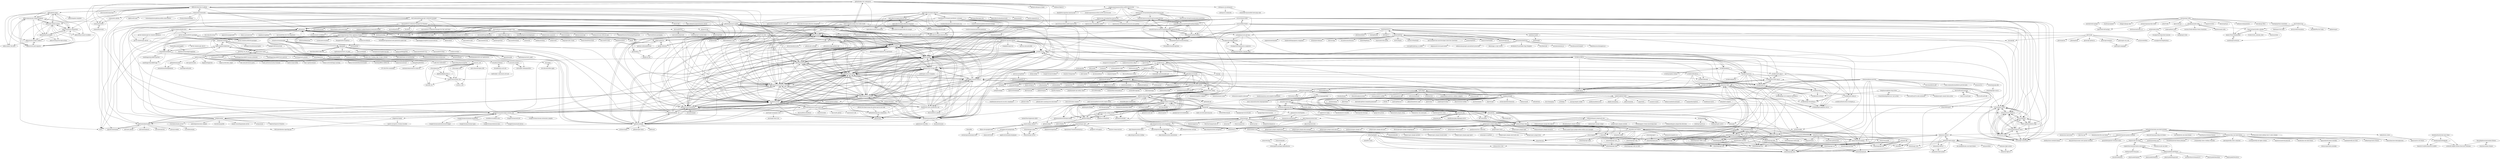 digraph G {
"github/opensource.guide" -> "github/docs"
"github/opensource.guide" -> "github/explore"
"github/opensource.guide" -> "github/site-policy"
"github/opensource.guide" -> "github/training-kit"
"github/opensource.guide" -> "github/.github"
"github/opensource.guide" -> "github/roadmap"
"github/opensource.guide" -> "github/backup-utils"
"github/opensource.guide" -> "github/choosealicense.com"
"github/opensource.guide" -> "cli/cli" ["e"=1]
"github/opensource.guide" -> "EthicalSource/contributor_covenant"
"github/opensource.guide" -> "desktop/desktop"
"github/opensource.guide" -> "github/opensourcefriday"
"github/opensource.guide" -> "github/covid19-dashboard"
"github/opensource.guide" -> "mozilla/inclusion"
"github/opensource.guide" -> "actions/starter-workflows" ["e"=1]
"Hacker0x01/docs.hackerone.com" -> "github/rally"
"Hacker0x01/docs.hackerone.com" -> "github/.github"
"Hacker0x01/docs.hackerone.com" -> "atom/flight-manual.atom.io"
"Hacker0x01/docs.hackerone.com" -> "mozilla/inclusion"
"Hacker0x01/docs.hackerone.com" -> "github/opensourcefriday"
"Hacker0x01/docs.hackerone.com" -> "github/backup-utils"
"Hacker0x01/docs.hackerone.com" -> "github/covid-19-repo-data"
"Hacker0x01/docs.hackerone.com" -> "github/site-policy"
"Hacker0x01/docs.hackerone.com" -> "MicrosoftDocs/.github"
"Hacker0x01/docs.hackerone.com" -> "EthicalSource/contributor_covenant"
"desktop/desktop" -> "cli/cli" ["e"=1]
"desktop/desktop" -> "github/docs"
"desktop/desktop" -> "microsoft/vscode" ["e"=1]
"desktop/desktop" -> "electron/electron" ["e"=1]
"desktop/desktop" -> "github/opensource.guide"
"desktop/desktop" -> "prettier/prettier" ["e"=1]
"desktop/desktop" -> "microsoft/terminal" ["e"=1]
"desktop/desktop" -> "atom/atom" ["e"=1]
"desktop/desktop" -> "shiftkey/desktop" ["e"=1]
"desktop/desktop" -> "nodejs/node" ["e"=1]
"desktop/desktop" -> "obsproject/obs-studio" ["e"=1]
"desktop/desktop" -> "git/git" ["e"=1]
"desktop/desktop" -> "PowerShell/PowerShell" ["e"=1]
"desktop/desktop" -> "Microsoft/vscode" ["e"=1]
"desktop/desktop" -> "Homebrew/brew" ["e"=1]
"github/docs" -> "github/opensource.guide"
"github/docs" -> "cli/cli" ["e"=1]
"github/docs" -> "github/roadmap"
"github/docs" -> "discordjs/discord.js" ["e"=1]
"github/docs" -> "github/explore"
"github/docs" -> "desktop/desktop"
"github/docs" -> "github/site-policy"
"github/docs" -> "github/.github"
"github/docs" -> "appsmithorg/appsmith" ["e"=1]
"github/docs" -> "home-assistant/core" ["e"=1]
"github/docs" -> "github/training-kit"
"github/docs" -> "supabase/supabase" ["e"=1]
"github/docs" -> "actions/starter-workflows" ["e"=1]
"github/docs" -> "microsoft/Web-Dev-For-Beginners" ["e"=1]
"github/docs" -> "EthicalSource/contributor_covenant"
"skills/introduction-to-github" -> "skills/github-pages"
"skills/introduction-to-github" -> "skills/communicate-using-markdown"
"skills/introduction-to-github" -> "skills/hello-github-actions"
"skills/introduction-to-github" -> "skills/continuous-integration"
"skills/introduction-to-github" -> "skills/review-pull-requests"
"skills/introduction-to-github" -> "community/community"
"skills/introduction-to-github" -> "github/docs"
"skills/introduction-to-github" -> "EthicalSource/contributor_covenant"
"skills/introduction-to-github" -> "github/opensource.guide"
"skills/introduction-to-github" -> "mozilla/inclusion"
"skills/introduction-to-github" -> "github/site-policy"
"skills/introduction-to-github" -> "GoogleChrome/developer.chrome.com"
"skills/introduction-to-github" -> "GitCredentialManager/git-credential-manager"
"skills/introduction-to-github" -> "alexrozanski/LlamaChat" ["e"=1]
"skills/introduction-to-github" -> "github/haikus-for-codespaces"
"github/choosealicense.com" -> "github/training-kit"
"github/choosealicense.com" -> "github/opensourcefriday"
"github/choosealicense.com" -> "github/site-policy"
"github/choosealicense.com" -> "github/backup-utils"
"github/choosealicense.com" -> "github/.github"
"github/choosealicense.com" -> "EthicalSource/contributor_covenant"
"github/choosealicense.com" -> "github/opensource.guide"
"github/choosealicense.com" -> "github/covid-19-repo-data"
"github/choosealicense.com" -> "mozilla/inclusion"
"github/choosealicense.com" -> "github/covid19-dashboard"
"github/choosealicense.com" -> "github/explore"
"github/choosealicense.com" -> "licensee/licensee" ["e"=1]
"github/choosealicense.com" -> "atom/flight-manual.atom.io"
"github/choosealicense.com" -> "spdx/license-list-XML" ["e"=1]
"github/choosealicense.com" -> "github/roadmap"
"github/training-kit" -> "github/site-policy"
"github/training-kit" -> "github/.github"
"github/training-kit" -> "github/choosealicense.com"
"github/training-kit" -> "github/backup-utils"
"github/training-kit" -> "github/explore"
"github/training-kit" -> "github/opensource.guide"
"github/training-kit" -> "github/covid-19-repo-data"
"github/training-kit" -> "github/opensourcefriday"
"github/training-kit" -> "github/covid19-dashboard"
"github/training-kit" -> "EthicalSource/contributor_covenant"
"github/training-kit" -> "mozilla/inclusion"
"github/training-kit" -> "atom/flight-manual.atom.io"
"github/training-kit" -> "github/roadmap"
"github/training-kit" -> "github/platform-samples"
"github/training-kit" -> "github/docs"
"microsoft/Git-Credential-Manager-Core" -> "microsoft/Git-Credential-Manager-for-Windows"
"microsoft/Git-Credential-Manager-Core" -> "opencomputeproject/Time-Appliance-Project"
"microsoft/Git-Credential-Manager-Core" -> "DamianEdwards/MinimalApiPlayground" ["e"=1]
"microsoft/Git-Credential-Manager-Core" -> "microsoft/msix-packaging" ["e"=1]
"microsoft/Git-Credential-Manager-Core" -> "microsoft/winget-pkgs" ["e"=1]
"microsoft/Git-Credential-Manager-Core" -> "Microsoft/Git-Credential-Manager-for-Windows" ["e"=1]
"microsoft/Git-Credential-Manager-Core" -> "microsoft/ProjectReunion" ["e"=1]
"microsoft/Git-Credential-Manager-Core" -> "adam7/delugia-code" ["e"=1]
"microsoft/Git-Credential-Manager-Core" -> "mozilla/inclusion"
"microsoft/Git-Credential-Manager-Core" -> "GossiTheDog/SystemNightmare" ["e"=1]
"microsoft/Git-Credential-Manager-Core" -> "dotnet/roslyn-analyzers" ["e"=1]
"microsoft/Git-Credential-Manager-Core" -> "dotnet/designs" ["e"=1]
"microsoft/Git-Credential-Manager-Core" -> "github/smimesign" ["e"=1]
"microsoft/Git-Credential-Manager-Core" -> "chaitjo/awesome-efficient-gnn" ["e"=1]
"microsoft/Git-Credential-Manager-Core" -> "git-for-windows/git" ["e"=1]
"github/feedback" -> "github/.github"
"github/feedback" -> "github/roadmap"
"github/feedback" -> "github/covid19-dashboard"
"github/feedback" -> "EthicalSource/contributor_covenant"
"github/feedback" -> "github/site-policy"
"github/feedback" -> "github/docs"
"github/feedback" -> "github/backup-utils"
"github/feedback" -> "github/opensourcefriday"
"github/feedback" -> "github/opensource.guide"
"github/feedback" -> "github/explore"
"github/feedback" -> "github/covid-19-repo-data"
"github/feedback" -> "mozilla/inclusion"
"github/feedback" -> "github/choosealicense.com"
"github/feedback" -> "actions/runner" ["e"=1]
"michael/github" -> "mikedeboer/node-github"
"michael/github" -> "k33g/gh3"
"michael/github" -> "prose/gatekeeper"
"michael/github" -> "prose/prose" ["e"=1]
"michael/github" -> "creationix/js-git" ["e"=1]
"michael/github" -> "pksunkara/octonode"
"michael/github" -> "philschatz/octokit.js"
"michael/github" -> "coreyti/showdown" ["e"=1]
"michael/github" -> "dropbox/dropbox-js" ["e"=1]
"michael/github" -> "philschatz/octokat.js"
"michael/github" -> "cowboy/grunt" ["e"=1]
"michael/github" -> "danlucraft/git.js" ["e"=1]
"michael/github" -> "ariya/esprima" ["e"=1]
"michael/github" -> "airbnb/infinity" ["e"=1]
"michael/github" -> "marijnh/tern" ["e"=1]
"Semmle/ql" -> "github/codeql-cli-binaries"
"Semmle/ql" -> "Semmle/SecurityQueries"
"Semmle/ql" -> "github/security-lab"
"Semmle/ql" -> "github/vscode-codeql"
"Semmle/ql" -> "zsdlove/Hades" ["e"=1]
"Semmle/ql" -> "niklasb/sploits" ["e"=1]
"Semmle/ql" -> "github/vscode-codeql-starter"
"Semmle/ql" -> "github/codeql-go"
"Semmle/ql" -> "googleprojectzero/halfempty" ["e"=1]
"Semmle/ql" -> "baidu-security/openrasp-iast" ["e"=1]
"Semmle/ql" -> "github/securitylab" ["e"=1]
"Semmle/ql" -> "OWASP/Benchmark" ["e"=1]
"Semmle/ql" -> "Semmle/SecurityExploits"
"Semmle/ql" -> "googleprojectzero/fuzzilli" ["e"=1]
"Semmle/ql" -> "google/libprotobuf-mutator" ["e"=1]
"github/vscode-codeql-starter" -> "github/codeql-cli-binaries"
"github/vscode-codeql-starter" -> "github/vscode-codeql"
"github/vscode-codeql-starter" -> "github/codeql-go"
"github/vscode-codeql-starter" -> "githubsatelliteworkshops/codeql"
"github/vscode-codeql-starter" -> "github/securitylab" ["e"=1]
"github/vscode-codeql-starter" -> "github/codeql-action"
"github/vscode-codeql-starter" -> "safe6Sec/CodeqlNote" ["e"=1]
"2percentsilk/haikus-for-codespaces" -> "Azure-Samples/nodejs-docs-hello-world"
"2percentsilk/haikus-for-codespaces" -> "mozilla/inclusion"
"2percentsilk/haikus-for-codespaces" -> "microsoft/vscode-remote-try-node" ["e"=1]
"2percentsilk/haikus-for-codespaces" -> "github/site-policy"
"2percentsilk/haikus-for-codespaces" -> "EthicalSource/contributor_covenant"
"2percentsilk/haikus-for-codespaces" -> "github/feedback"
"2percentsilk/haikus-for-codespaces" -> "octokit/core.js"
"2percentsilk/haikus-for-codespaces" -> "github/.github"
"2percentsilk/haikus-for-codespaces" -> "github/covid19-dashboard"
"2percentsilk/haikus-for-codespaces" -> "walletlink/walletlink" ["e"=1]
"2percentsilk/haikus-for-codespaces" -> "github/explore"
"2percentsilk/haikus-for-codespaces" -> "github/opensourcefriday"
"2percentsilk/haikus-for-codespaces" -> "github/backup-utils"
"2percentsilk/haikus-for-codespaces" -> "actions/first-interaction" ["e"=1]
"octocat/Spoon-Knife" -> "octocat/Hello-World"
"octocat/Spoon-Knife" -> "octocat/octocat.github.io"
"octocat/Spoon-Knife" -> "octocat/linguist"
"octocat/Spoon-Knife" -> "octocat/hello-worId"
"octocat/Spoon-Knife" -> "octocat/git-consortium"
"octocat/Spoon-Knife" -> "octocat/test-repo1"
"octocat/Spoon-Knife" -> "octocat/boysenberry-repo-1"
"octocat/Spoon-Knife" -> "github/docs"
"octocat/Spoon-Knife" -> "github/opensource.guide"
"octocat/Spoon-Knife" -> "github/site-policy"
"octocat/Spoon-Knife" -> "violet-org/boysenberry-repo"
"octocat/Spoon-Knife" -> "EthicalSource/contributor_covenant"
"octocat/Spoon-Knife" -> "github/explore"
"octocat/Spoon-Knife" -> "github/.github"
"octocat/Spoon-Knife" -> "github/backup-utils"
"octocat/linguist" -> "octocat/boysenberry-repo-1"
"octocat/linguist" -> "octocat/test-repo1"
"octocat/linguist" -> "octocat/git-consortium"
"octocat/linguist" -> "octocat/hello-worId"
"octocat/linguist" -> "octocat/octocat.github.io"
"octocat/linguist" -> "violet-org/boysenberry-repo"
"skills/github-pages" -> "skills/communicate-using-markdown"
"skills/github-pages" -> "skills/review-pull-requests"
"skills/github-pages" -> "skills/hello-github-actions"
"skills/github-pages" -> "skills/continuous-integration"
"skills/github-pages" -> "skills/resolve-merge-conflicts"
"skills/github-pages" -> "skills/publish-packages"
"skills/github-pages" -> "skills/connect-the-dots"
"skills/github-pages" -> "skills/template-template"
"skills/github-pages" -> "skills/introduction-to-github"
"skills/github-pages" -> "skills/release-based-workflow"
"GitCredentialManager/git-credential-manager" -> "microsoft/Git-Credential-Manager-for-Windows"
"GitCredentialManager/git-credential-manager" -> "actions/runner" ["e"=1]
"GitCredentialManager/git-credential-manager" -> "cli/cli" ["e"=1]
"GitCredentialManager/git-credential-manager" -> "EthicalSource/contributor_covenant"
"GitCredentialManager/git-credential-manager" -> "microsoft/Git-Credential-Manager-for-Mac-and-Linux"
"GitCredentialManager/git-credential-manager" -> "microsoft/winget-pkgs" ["e"=1]
"GitCredentialManager/git-credential-manager" -> "github/docs"
"GitCredentialManager/git-credential-manager" -> "ietf-tools/datatracker"
"GitCredentialManager/git-credential-manager" -> "GoogleChrome/developer.chrome.com"
"GitCredentialManager/git-credential-manager" -> "github/site-policy"
"GitCredentialManager/git-credential-manager" -> "github/opensource.guide"
"GitCredentialManager/git-credential-manager" -> "open-telemetry/opentelemetry-dotnet" ["e"=1]
"GitCredentialManager/git-credential-manager" -> "dotnet/sdk" ["e"=1]
"GitCredentialManager/git-credential-manager" -> "github/explore"
"GitCredentialManager/git-credential-manager" -> "actions/checkout" ["e"=1]
"octokit/core.js" -> "octokit/request.js"
"octokit/core.js" -> "mozilla/inclusion"
"octokit/core.js" -> "github/.github"
"octokit/core.js" -> "github/site-policy"
"octokit/core.js" -> "octokit/octokit.js"
"octokit/core.js" -> "github/backup-utils"
"octokit/core.js" -> "EthicalSource/contributor_covenant"
"octokit/core.js" -> "atom/flight-manual.atom.io"
"octokit/core.js" -> "octokit/graphql.js"
"octokit/core.js" -> "octokit/auth-token.js"
"octokit/core.js" -> "github/opensourcefriday"
"octokit/core.js" -> "github/covid-19-repo-data"
"octokit/core.js" -> "github/covid19-dashboard"
"octokit/core.js" -> "octokit/auth-oauth-app.js"
"octokit/core.js" -> "octokit/oauth-app.js"
"octokit/webhooks.js" -> "octokit/auth-app.js"
"octokit/webhooks.js" -> "octokit/webhooks"
"octokit/webhooks.js" -> "octokit/app.js"
"octokit/webhooks.js" -> "octokit/types.ts"
"octokit/webhooks.js" -> "octokit/plugin-paginate-rest.js"
"github/explore" -> "github/site-policy"
"github/explore" -> "github/.github"
"github/explore" -> "github/opensource.guide"
"github/explore" -> "github/backup-utils"
"github/explore" -> "github/training-kit"
"github/explore" -> "github/opensourcefriday"
"github/explore" -> "EthicalSource/contributor_covenant"
"github/explore" -> "github/covid19-dashboard"
"github/explore" -> "github/docs"
"github/explore" -> "mozilla/inclusion"
"github/explore" -> "github/covid-19-repo-data"
"github/explore" -> "atom/flight-manual.atom.io"
"github/explore" -> "github/roadmap"
"github/explore" -> "github/choosealicense.com"
"github/explore" -> "github/platform-samples"
"community/community" -> "community/.github"
"community/community" -> "github/docs"
"community/community" -> "Schweinepriester/github-profile-achievements" ["e"=1]
"community/community" -> "community/OSPO"
"community/community" -> "github/roadmap"
"community/community" -> "github/.github"
"community/community" -> "skills/introduction-to-github"
"community/community" -> "EthicalSource/contributor_covenant"
"community/community" -> "EvanLi/Github-Ranking" ["e"=1]
"community/community" -> "github/explore"
"community/community" -> "actions/upload-artifact" ["e"=1]
"community/community" -> "apple/swift-book" ["e"=1]
"community/community" -> "GoogleChrome/developer.chrome.com"
"community/community" -> "mozilla/inclusion"
"community/community" -> "GitCredentialManager/git-credential-manager"
"jlord/sheetsee.js" -> "jsoma/tabletop"
"jlord/sheetsee.js" -> "EthicalSource/contributor_covenant"
"jlord/sheetsee.js" -> "github/.github"
"jlord/sheetsee.js" -> "github/site-policy"
"jlord/sheetsee.js" -> "github/backup-utils"
"jlord/sheetsee.js" -> "jlord/sheetdown"
"jlord/sheetsee.js" -> "jlord/hack-spots"
"jlord/sheetsee.js" -> "maxogden/dat" ["e"=1]
"jlord/sheetsee.js" -> "mozilla/inclusion"
"jlord/sheetsee.js" -> "jlord/git-it" ["e"=1]
"jlord/sheetsee.js" -> "chriszarate/sheetrock"
"jlord/sheetsee.js" -> "github/explore"
"jlord/sheetsee.js" -> "Quartz/Chartbuilder" ["e"=1]
"jlord/sheetsee.js" -> "octocat/octocat.github.io"
"jlord/sheetsee.js" -> "densitydesign/raw" ["e"=1]
"GoogleChrome/developer.chrome.com" -> "GoogleChrome/web.dev" ["e"=1]
"GoogleChrome/developer.chrome.com" -> "EthicalSource/contributor_covenant"
"GoogleChrome/developer.chrome.com" -> "google/omaha"
"GoogleChrome/developer.chrome.com" -> "GoogleChrome/chromium-dashboard"
"GoogleChrome/developer.chrome.com" -> "github/site-policy"
"GoogleChrome/developer.chrome.com" -> "mozilla/inclusion"
"GoogleChrome/developer.chrome.com" -> "GoogleChrome/chrome-extensions-samples" ["e"=1]
"GoogleChrome/developer.chrome.com" -> "GoogleChrome/android-browser-helper" ["e"=1]
"GoogleChrome/developer.chrome.com" -> "microsoft/opensource.microsoft.com"
"GoogleChrome/developer.chrome.com" -> "github/.github"
"GoogleChrome/developer.chrome.com" -> "puppeteer/replay"
"GoogleChrome/developer.chrome.com" -> "github/opensource.guide"
"GoogleChrome/developer.chrome.com" -> "cloudflare/cloudflare-docs" ["e"=1]
"GoogleChrome/developer.chrome.com" -> "github/backup-utils"
"creativecommons/global-network-strategy" -> "creativecommons/network-platforms"
"git/git-scm.com" -> "git/git.github.io"
"git/git-scm.com" -> "git/git-reference"
"git/git-scm.com" -> "progit/progit2" ["e"=1]
"git/git-scm.com" -> "msysgit/git" ["e"=1]
"git/git-scm.com" -> "git/htmldocs"
"git/git-scm.com" -> "github/training-kit"
"git/git-scm.com" -> "github/opensourcefriday"
"git/git-scm.com" -> "git/git" ["e"=1]
"git/git-scm.com" -> "github/platform-samples"
"git/git-scm.com" -> "github/choosealicense.com"
"git/git-scm.com" -> "atom/github"
"git/git-scm.com" -> "EthicalSource/contributor_covenant"
"git/git-scm.com" -> "rtfd/readthedocs.org" ["e"=1]
"git/git-scm.com" -> "github/backup-utils"
"git/git-scm.com" -> "github/markup" ["e"=1]
"github/roadmap" -> "github/site-policy"
"github/roadmap" -> "github/docs"
"github/roadmap" -> "github/opensource.guide"
"github/roadmap" -> "github/.github"
"github/roadmap" -> "cli/cli" ["e"=1]
"github/roadmap" -> "github/feedback"
"github/roadmap" -> "github/training-kit"
"github/roadmap" -> "github/backup-utils"
"github/roadmap" -> "github/covid19-dashboard"
"github/roadmap" -> "github/super-linter" ["e"=1]
"github/roadmap" -> "github/explore"
"github/roadmap" -> "mozilla/inclusion"
"github/roadmap" -> "actions/runner" ["e"=1]
"github/roadmap" -> "nektos/act" ["e"=1]
"github/roadmap" -> "actions/toolkit" ["e"=1]
"ietf-tools/datatracker" -> "ietf-tools/.github"
"ietf-tools/datatracker" -> "ietf-tools/mailarch"
"ietf-tools/datatracker" -> "ietf-tools/xml2rfc"
"ietf-tools/datatracker" -> "privacy/cookies"
"ietf-tools/datatracker" -> "npm/documentation"
"ietf-tools/datatracker" -> "WICG/attribution-reporting-api" ["e"=1]
"ietf-tools/datatracker" -> "EthicalSource/contributor_covenant"
"octocat/Hello-World" -> "octocat/hello-worId"
"octocat/Hello-World" -> "octocat/octocat.github.io"
"octocat/Hello-World" -> "octocat/linguist"
"octocat/Hello-World" -> "octocat/Spoon-Knife"
"octocat/Hello-World" -> "octocat/git-consortium"
"octocat/Hello-World" -> "octocat/boysenberry-repo-1"
"octocat/Hello-World" -> "octocat/test-repo1"
"octocat/Hello-World" -> "violet-org/boysenberry-repo"
"octocat/Hello-World" -> "github/site-policy"
"octocat/Hello-World" -> "github/.github"
"octocat/Hello-World" -> "EthicalSource/contributor_covenant"
"octocat/Hello-World" -> "github/backup-utils"
"octocat/Hello-World" -> "mozilla/inclusion"
"octocat/Hello-World" -> "github/explore"
"octocat/Hello-World" -> "github/docs"
"octocat/hello-worId" -> "octocat/test-repo1"
"octocat/hello-worId" -> "octocat/boysenberry-repo-1"
"octocat/hello-worId" -> "octocat/git-consortium"
"octocat/hello-worId" -> "octocat/linguist"
"octocat/hello-worId" -> "octocat/octocat.github.io"
"octocat/hello-worId" -> "violet-org/boysenberry-repo"
"octocat/octocat.github.io" -> "octocat/hello-worId"
"octocat/octocat.github.io" -> "octocat/git-consortium"
"octocat/octocat.github.io" -> "octocat/boysenberry-repo-1"
"octocat/octocat.github.io" -> "octocat/test-repo1"
"octocat/octocat.github.io" -> "octocat/linguist"
"octocat/octocat.github.io" -> "violet-org/boysenberry-repo"
"jsoma/tabletop" -> "jlord/sheetsee.js"
"jsoma/tabletop" -> "jsoma/mapsheet"
"jsoma/tabletop" -> "misoproject/dataset" ["e"=1]
"jsoma/tabletop" -> "chriszarate/sheetrock"
"jsoma/tabletop" -> "Quartz/Chartbuilder" ["e"=1]
"jsoma/tabletop" -> "trifacta/vega" ["e"=1]
"jsoma/tabletop" -> "riccardoscalco/textures" ["e"=1]
"jsoma/tabletop" -> "densitydesign/raw" ["e"=1]
"jsoma/tabletop" -> "mholt/PapaParse" ["e"=1]
"jsoma/tabletop" -> "Quartz/bad-data-guide" ["e"=1]
"jsoma/tabletop" -> "d3/d3-plugins" ["e"=1]
"jsoma/tabletop" -> "VeriteCo/TimelineJS" ["e"=1]
"jsoma/tabletop" -> "darcyclarke/Front-end-Developer-Interview-Questions" ["e"=1]
"jsoma/tabletop" -> "segmentio/metalsmith" ["e"=1]
"jsoma/tabletop" -> "imakewebthings/jquery-waypoints" ["e"=1]
"github/backup-utils" -> "github/.github"
"github/backup-utils" -> "github/site-policy"
"github/backup-utils" -> "EthicalSource/contributor_covenant"
"github/backup-utils" -> "github/opensourcefriday"
"github/backup-utils" -> "mozilla/inclusion"
"github/backup-utils" -> "github/covid-19-repo-data"
"github/backup-utils" -> "github/covid19-dashboard"
"github/backup-utils" -> "atom/flight-manual.atom.io"
"github/backup-utils" -> "github/explore"
"github/backup-utils" -> "github/training-kit"
"github/backup-utils" -> "github/choosealicense.com"
"github/backup-utils" -> "octokit/core.js"
"github/backup-utils" -> "github/platform-samples"
"github/backup-utils" -> "github/learning-lab-components"
"github/backup-utils" -> "github/rally"
"github/site-policy" -> "github/.github"
"github/site-policy" -> "github/backup-utils"
"github/site-policy" -> "EthicalSource/contributor_covenant"
"github/site-policy" -> "mozilla/inclusion"
"github/site-policy" -> "github/opensourcefriday"
"github/site-policy" -> "github/explore"
"github/site-policy" -> "github/covid-19-repo-data"
"github/site-policy" -> "github/covid19-dashboard"
"github/site-policy" -> "atom/flight-manual.atom.io"
"github/site-policy" -> "github/training-kit"
"github/site-policy" -> "github/opensource.guide"
"github/site-policy" -> "octokit/core.js"
"github/site-policy" -> "github/choosealicense.com"
"github/site-policy" -> "github/roadmap"
"github/site-policy" -> "github/balanced-employee-ip-agreement" ["e"=1]
"atom/atom-languageclient" -> "atom/ide-typescript"
"atom/atom-languageclient" -> "facebook-atom/atom-ide-ui"
"atom/atom-languageclient" -> "atom/ide-php"
"atom/atom-languageclient" -> "atom-community/atom-languageclient" ["e"=1]
"atom/language-php" -> "atom/language-css"
"atom/language-php" -> "atom/language-json"
"atom/language-php" -> "atom/language-git"
"atom/language-php" -> "atom/language-less"
"github/haikus-for-codespaces" -> "Azure-Samples/nodejs-docs-hello-world"
"github/haikus-for-codespaces" -> "microsoft/vscode-remote-try-node" ["e"=1]
"github/haikus-for-codespaces" -> "github/codespaces-blank"
"github/haikus-for-codespaces" -> "github/.github"
"github/haikus-for-codespaces" -> "npm/documentation"
"github/haikus-for-codespaces" -> "ietf-tools/datatracker"
"github/haikus-for-codespaces" -> "github/dev"
"github/haikus-for-codespaces" -> "coinbase/cbpay-js" ["e"=1]
"github/haikus-for-codespaces" -> "josejesusguzman/acordeon-az900-innovaccion"
"github/haikus-for-codespaces" -> "community/OSPO"
"github/haikus-for-codespaces" -> "skills/introduction-to-github"
"github/haikus-for-codespaces" -> "codespaces-io/codespaces"
"Semmle/SecurityExploits" -> "Semmle/SecurityQueries"
"Semmle/SecurityExploits" -> "irsl/jackson-rce-via-spel"
"github/.github" -> "github/site-policy"
"github/.github" -> "github/backup-utils"
"github/.github" -> "github/covid-19-repo-data"
"github/.github" -> "EthicalSource/contributor_covenant"
"github/.github" -> "github/opensourcefriday"
"github/.github" -> "mozilla/inclusion"
"github/.github" -> "github/covid19-dashboard"
"github/.github" -> "atom/flight-manual.atom.io"
"github/.github" -> "github/explore"
"github/.github" -> "github/training-kit"
"github/.github" -> "Hacker0x01/docs.hackerone.com"
"github/.github" -> "github/learning-lab-components"
"github/.github" -> "github/rally"
"github/.github" -> "octocat/hello-worId"
"github/.github" -> "octokit/core.js"
"github/covid19-dashboard" -> "github/.github"
"github/covid19-dashboard" -> "github/covid-19-repo-data"
"github/covid19-dashboard" -> "EthicalSource/contributor_covenant"
"github/covid19-dashboard" -> "github/site-policy"
"github/covid19-dashboard" -> "github/opensourcefriday"
"github/covid19-dashboard" -> "github/backup-utils"
"github/covid19-dashboard" -> "mozilla/inclusion"
"github/covid19-dashboard" -> "github/explore"
"github/covid19-dashboard" -> "github/training-kit"
"github/covid19-dashboard" -> "fastai/fastpages" ["e"=1]
"github/covid19-dashboard" -> "atom/flight-manual.atom.io"
"github/covid19-dashboard" -> "github/roadmap"
"github/covid19-dashboard" -> "github/choosealicense.com"
"github/covid19-dashboard" -> "github/opensource.guide"
"github/covid19-dashboard" -> "github/feedback"
"google/omaha" -> "vslavik/winsparkle" ["e"=1]
"google/omaha" -> "GoogleChrome/developer.chrome.com"
"google/omaha" -> "github/site-policy"
"google/omaha" -> "omaha-consulting/omaha-server"
"google/omaha" -> "sorinj/omaha"
"google/omaha" -> "EthicalSource/contributor_covenant"
"google/omaha" -> "ietf-tools/datatracker"
"google/omaha" -> "Squirrel/Squirrel.Windows" ["e"=1]
"google/omaha" -> "android/permissions-samples" ["e"=1]
"google/omaha" -> "mozilla/inclusion"
"google/omaha" -> "github/docs"
"google/omaha" -> "github/explore"
"google/omaha" -> "github/opensource.guide"
"google/omaha" -> "Crystalnix/omaha-server"
"github-tools/github" -> "octokit/rest.js"
"github-tools/github" -> "mikedeboer/node-github"
"github-tools/github" -> "pksunkara/octonode"
"github-tools/github" -> "shelljs/shelljs" ["e"=1]
"github-tools/github" -> "GoogleChrome/workbox" ["e"=1]
"github-tools/github" -> "piotrmurach/github"
"github-tools/github" -> "standard-things/esm" ["e"=1]
"github-tools/github" -> "nodegit/nodegit" ["e"=1]
"github-tools/github" -> "isomorphic-git/isomorphic-git" ["e"=1]
"github-tools/github" -> "jsdoc3/jsdoc" ["e"=1]
"github-tools/github" -> "k33g/gh3"
"github-tools/github" -> "tj/commander.js" ["e"=1]
"github-tools/github" -> "request/request" ["e"=1]
"github-tools/github" -> "prose/gatekeeper"
"github-tools/github" -> "Microsoft/monaco-editor" ["e"=1]
"innovaccion-virtual/onboarding-github-innovaccion" -> "innovaccion-virtual/CursoIntroduccionPython"
"innovaccion-virtual/onboarding-github-innovaccion" -> "josejesusguzman/acordeon-az900-innovaccion"
"innovaccion-virtual/onboarding-github-innovaccion" -> "innovaccion-virtual/python-innovaccion"
"innovaccion-virtual/onboarding-github-innovaccion" -> "innovaccion-virtual/notas-az900"
"innovaccion-virtual/onboarding-github-innovaccion" -> "LaunchX-InnovaccionVirtual/FrontEnd-Mision"
"innovaccion-virtual/onboarding-github-innovaccion" -> "LaunchX-InnovaccionVirtual/onboarding-github-launchx"
"innovaccion-virtual/onboarding-github-innovaccion" -> "innovaccion-virtual/innovaccion-ml-curso-python"
"innovaccion-virtual/onboarding-github-innovaccion" -> "romarpla/FrontEnd-Mision"
"innovaccion-virtual/onboarding-github-innovaccion" -> "LaunchX-InnovaccionVirtual/CursoIntroPython"
"puppeteer/replay" -> "cypress-io/cypress-chrome-recorder"
"puppeteer/replay" -> "WICG/attribution-reporting-api" ["e"=1]
"puppeteer/replay" -> "ietf-tools/datatracker"
"puppeteer/replay" -> "GoogleChrome/developer.chrome.com"
"mozilla/inclusion" -> "github/.github"
"mozilla/inclusion" -> "EthicalSource/contributor_covenant"
"mozilla/inclusion" -> "github/site-policy"
"mozilla/inclusion" -> "github/opensourcefriday"
"mozilla/inclusion" -> "atom/flight-manual.atom.io"
"mozilla/inclusion" -> "github/backup-utils"
"mozilla/inclusion" -> "github/covid-19-repo-data"
"mozilla/inclusion" -> "octokit/core.js"
"mozilla/inclusion" -> "Hacker0x01/docs.hackerone.com"
"mozilla/inclusion" -> "github/covid19-dashboard"
"mozilla/inclusion" -> "octocat/hello-worId"
"mozilla/inclusion" -> "github/rally"
"mozilla/inclusion" -> "octocat/octocat.github.io"
"mozilla/inclusion" -> "github/explore"
"mozilla/inclusion" -> "microsoft/opensource.microsoft.com"
"community/.github" -> "community/OSPO"
"jnavila/git-manpages-l10n" -> "jnavila/git-html-l10n"
"atom/teletype" -> "atom/teletype-crdt"
"atom/teletype" -> "atom/github"
"atom/teletype" -> "atom/flight-manual.atom.io"
"atom/teletype" -> "facebook-atom/atom-ide-ui"
"atom/teletype" -> "atom/teletype-client"
"atom/teletype" -> "atom/settings-view"
"atom/teletype" -> "WeiChiaChang/stacks-cli" ["e"=1]
"atom/teletype" -> "atom/apm" ["e"=1]
"atom/teletype" -> "atom/xray" ["e"=1]
"atom/teletype" -> "atom/teletype-server"
"atom/teletype" -> "atom/atom.io"
"atom/teletype" -> "franciscop/server" ["e"=1]
"atom/teletype" -> "tj/node-prune" ["e"=1]
"atom/teletype" -> "google/boardgame.io" ["e"=1]
"atom/teletype" -> "rhyneav/papercss" ["e"=1]
"EthicalSource/contributor_covenant" -> "github/.github"
"EthicalSource/contributor_covenant" -> "mozilla/inclusion"
"EthicalSource/contributor_covenant" -> "github/site-policy"
"EthicalSource/contributor_covenant" -> "github/backup-utils"
"EthicalSource/contributor_covenant" -> "github/opensourcefriday"
"EthicalSource/contributor_covenant" -> "github/covid19-dashboard"
"EthicalSource/contributor_covenant" -> "atom/flight-manual.atom.io"
"EthicalSource/contributor_covenant" -> "github/explore"
"EthicalSource/contributor_covenant" -> "github/covid-19-repo-data"
"EthicalSource/contributor_covenant" -> "octokit/core.js"
"EthicalSource/contributor_covenant" -> "github/choosealicense.com"
"EthicalSource/contributor_covenant" -> "octocat/hello-worId"
"EthicalSource/contributor_covenant" -> "github/vscode-codeql"
"EthicalSource/contributor_covenant" -> "github/training-kit"
"EthicalSource/contributor_covenant" -> "ietf-tools/datatracker"
"community/OSPO" -> "community/events"
"community/events" -> "community/OSPO"
"github/dev" -> "github/.github"
"github/dev" -> "github/covid-19-repo-data"
"github/dev" -> "microsoft/vscode-remote-try-node" ["e"=1]
"github/dev" -> "fransallen/thedev.id" ["e"=1]
"github/dev" -> "github/gh-gei" ["e"=1]
"npm/documentation" -> "ietf-tools/datatracker"
"github/covid-19-repo-data" -> "github/.github"
"github/covid-19-repo-data" -> "github/site-policy"
"github/covid-19-repo-data" -> "github/backup-utils"
"github/covid-19-repo-data" -> "github/covid19-dashboard"
"github/covid-19-repo-data" -> "github/opensourcefriday"
"github/covid-19-repo-data" -> "mozilla/inclusion"
"github/covid-19-repo-data" -> "atom/flight-manual.atom.io"
"github/covid-19-repo-data" -> "github/vscode-codeql"
"github/covid-19-repo-data" -> "EthicalSource/contributor_covenant"
"github/covid-19-repo-data" -> "github/training-kit"
"github/covid-19-repo-data" -> "auth0/open-source-template"
"github/covid-19-repo-data" -> "github/learning-lab-components"
"github/covid-19-repo-data" -> "github/gh-gei" ["e"=1]
"github/covid-19-repo-data" -> "Hacker0x01/docs.hackerone.com"
"github/covid-19-repo-data" -> "github/choosealicense.com"
"git-for-windows/git-for-windows.github.io" -> "git-for-windows/build-extra"
"git-for-windows/git-for-windows.github.io" -> "git-for-windows/git-sdk-64"
"microsoft/opensource.microsoft.com" -> "microsoft/.github"
"microsoft/opensource.microsoft.com" -> "mozilla/inclusion"
"microsoft/opensource.microsoft.com" -> "github/.github"
"microsoft/opensource.microsoft.com" -> "GoogleChrome/developer.chrome.com"
"microsoft/opensource.microsoft.com" -> "Azure/azure-sdk" ["e"=1]
"microsoft/opensource.microsoft.com" -> "EthicalSource/contributor_covenant"
"microsoft/opensource.microsoft.com" -> "ietf-tools/datatracker"
"microsoft/opensource.microsoft.com" -> "MicrosoftDocs/feedback" ["e"=1]
"microsoft/opensource.microsoft.com" -> "github/site-policy"
"microsoft/opensource.microsoft.com" -> "github/backup-utils"
"microsoft/opensource.microsoft.com" -> "dotnet/installer" ["e"=1]
"microsoft/opensource.microsoft.com" -> "jnavila/git-manpages-l10n"
"microsoft/opensource.microsoft.com" -> "github/learning-lab-components"
"adunkman/node-trello" -> "lmatteis/node-trello"
"adunkman/node-trello" -> "norberteder/trello"
"adunkman/node-trello" -> "zanker/github-trello"
"adunkman/node-trello" -> "rseroter/Trello-Release-Notes-Generator"
"adunkman/node-trello" -> "francois2metz/trello-calendar"
"octokit/auth-oauth-app.js" -> "octokit/oauth-app.js"
"octokit/auth-oauth-app.js" -> "octokit/plugin-paginate-rest.js"
"octokit/auth-oauth-app.js" -> "octokit/auth-app.js"
"octokit/auth-oauth-app.js" -> "octokit/types.ts"
"microsoft/Git-Credential-Manager-for-Windows" -> "microsoft/Git-Credential-Manager-Core"
"microsoft/Git-Credential-Manager-for-Windows" -> "microsoft/Git-Credential-Manager-for-Mac-and-Linux"
"microsoft/Git-Credential-Manager-for-Windows" -> "GitCredentialManager/git-credential-manager"
"microsoft/Git-Credential-Manager-for-Windows" -> "Pscx/Pscx" ["e"=1]
"microsoft/Git-Credential-Manager-for-Windows" -> "dotnet/cli-lab"
"microsoft/Git-Credential-Manager-for-Windows" -> "git-for-windows/build-extra"
"microsoft/Git-Credential-Manager-for-Windows" -> "microsoft/msbuild" ["e"=1]
"microsoft/Git-Credential-Manager-for-Windows" -> "PowerShell/vscode-powershell" ["e"=1]
"microsoft/Git-Credential-Manager-for-Windows" -> "windows-toolkit/WindowsCommunityToolkit" ["e"=1]
"microsoft/Git-Credential-Manager-for-Windows" -> "microsoft/perfview" ["e"=1]
"microsoft/Git-Credential-Manager-for-Windows" -> "git-for-windows/git" ["e"=1]
"microsoft/Git-Credential-Manager-for-Windows" -> "microsoft/PTVS"
"lootproject/website" -> "Anish-Agnihotri/dhof-loot"
"lootproject/website" -> "bpierre/loot-rarity"
"lootproject/website" -> "HashLips/generative-art-opensource" ["e"=1]
"lootproject/website" -> "SeanDaBlack/AbBOT"
"lootproject/website" -> "metaplex-foundation/metaplex" ["e"=1]
"lootproject/website" -> "wpapper/AdventureGold"
"lootproject/website" -> "opencomputeproject/Time-Appliance-Project"
"opencomputeproject/Time-Appliance-Project" -> "lootproject/website"
"opencomputeproject/Time-Appliance-Project" -> "microsoft/Git-Credential-Manager-Core"
"opencomputeproject/Time-Appliance-Project" -> "SeanDaBlack/AbBOT"
"opencomputeproject/Time-Appliance-Project" -> "Anish-Agnihotri/dhof-loot"
"opencomputeproject/Time-Appliance-Project" -> "GrrrDog/weird_proxies" ["e"=1]
"opencomputeproject/Time-Appliance-Project" -> "geerlingguy/raspberry-pi-pcie-devices" ["e"=1]
"opencomputeproject/Time-Appliance-Project" -> "dblalock/bolt" ["e"=1]
"opencomputeproject/Time-Appliance-Project" -> "HashLips/generative-art-opensource" ["e"=1]
"opencomputeproject/Time-Appliance-Project" -> "xjtuecho/EBAZ4205" ["e"=1]
"opencomputeproject/Time-Appliance-Project" -> "facebook/time"
"opencomputeproject/Time-Appliance-Project" -> "ucsdsysnet/corundum" ["e"=1]
"opencomputeproject/Time-Appliance-Project" -> "richardcochran/linuxptp"
"opencomputeproject/Time-Appliance-Project" -> "ThoughtfulDev/EagleEye" ["e"=1]
"opencomputeproject/Time-Appliance-Project" -> "Orolia2s/oscillatord"
"opencomputeproject/Time-Appliance-Project" -> "ForbiddenProgrammer/conti-pentester-guide-leak" ["e"=1]
"opencollective/opencollective-api" -> "opencollective/opencollective-frontend"
"opencollective/opencollective-api" -> "opencollective/opencollective"
"opencollective/opencollective-api" -> "opencollective/opencollective-pdf"
"opencollective/opencollective-api" -> "opencollective/documentation"
"opencollective/opencollective-api" -> "opencollective/opencollective-rest"
"opencollective/opencollective-api" -> "opencollective/opencollective-images"
"opencollective/opencollective-api" -> "opencollective/opencollective-website"
"opencollective/opencollective-api" -> "opencollective/opencollective-changelog"
"atom/flight-manual.atom.io" -> "atom/settings-view"
"atom/flight-manual.atom.io" -> "atom/atom.io"
"atom/flight-manual.atom.io" -> "github/.github"
"atom/flight-manual.atom.io" -> "mozilla/inclusion"
"atom/flight-manual.atom.io" -> "github/site-policy"
"atom/flight-manual.atom.io" -> "github/backup-utils"
"atom/flight-manual.atom.io" -> "github/opensourcefriday"
"atom/flight-manual.atom.io" -> "EthicalSource/contributor_covenant"
"atom/flight-manual.atom.io" -> "Hacker0x01/docs.hackerone.com"
"atom/flight-manual.atom.io" -> "github/covid-19-repo-data"
"atom/flight-manual.atom.io" -> "atom/github"
"atom/flight-manual.atom.io" -> "github/rally"
"atom/flight-manual.atom.io" -> "atom/tree-view"
"atom/flight-manual.atom.io" -> "MicrosoftDocs/.github"
"atom/flight-manual.atom.io" -> "octokit/core.js"
"octocat/test-repo1" -> "octocat/boysenberry-repo-1"
"octocat/test-repo1" -> "octocat/git-consortium"
"octocat/test-repo1" -> "octocat/hello-worId"
"octocat/test-repo1" -> "octocat/linguist"
"octocat/test-repo1" -> "octocat/octocat.github.io"
"atom/github" -> "atom/flight-manual.atom.io"
"atom/github" -> "atom/atom.io"
"atom/github" -> "atom/settings-view"
"atom/github" -> "atom/teletype"
"atom/github" -> "atom/tree-view"
"atom/github" -> "atom/apm" ["e"=1]
"atom/github" -> "desktop/dugite"
"atom/github" -> "desktop/dugite-native"
"atom/github" -> "atom/autocomplete-plus"
"atom/github" -> "facebook-atom/atom-ide-ui"
"atom/github" -> "atom/atom-languageclient"
"atom/github" -> "file-icons/atom" ["e"=1]
"atom/github" -> "trilbymedia/grav-plugin-git-sync"
"atom/github" -> "atom/one-dark-ui"
"atom/github" -> "akonwi/git-plus" ["e"=1]
"github/vscode-codeql" -> "github/vscode-codeql-starter"
"github/vscode-codeql" -> "github/codeql-go"
"github/vscode-codeql" -> "github/codeql-action"
"github/vscode-codeql" -> "github/codeql-cli-binaries"
"github/vscode-codeql" -> "microsoft/sarif-vscode-extension"
"github/vscode-codeql" -> "Semmle/ql"
"github/vscode-codeql" -> "github/covid-19-repo-data"
"github/vscode-codeql" -> "github/opensourcefriday"
"github/vscode-codeql" -> "github/backup-utils"
"Azure-Samples/nodejs-docs-hello-world" -> "2percentsilk/haikus-for-codespaces"
"Azure-Samples/nodejs-docs-hello-world" -> "github/haikus-for-codespaces"
"Azure-Samples/nodejs-docs-hello-world" -> "mozilla/inclusion"
"Azure-Samples/nodejs-docs-hello-world" -> "microsoft/vscode-remote-try-node" ["e"=1]
"Azure-Samples/nodejs-docs-hello-world" -> "atom/flight-manual.atom.io"
"Azure-Samples/nodejs-docs-hello-world" -> "octokit/core.js"
"Azure-Samples/nodejs-docs-hello-world" -> "EthicalSource/contributor_covenant"
"github/platform-samples" -> "github/backup-utils"
"github/platform-samples" -> "github/.github"
"github/platform-samples" -> "github/site-policy"
"github/platform-samples" -> "github/training-kit"
"github/platform-samples" -> "EthicalSource/contributor_covenant"
"github/platform-samples" -> "github/opensourcefriday"
"github/platform-samples" -> "github/explore"
"github/platform-samples" -> "octokit/core.js"
"github/platform-samples" -> "mozilla/inclusion"
"github/platform-samples" -> "larsxschneider/scotty" ["e"=1]
"github/platform-samples" -> "github/covid19-dashboard"
"github/platform-samples" -> "atom/flight-manual.atom.io"
"github/platform-samples" -> "github/opensource.guide"
"github/platform-samples" -> "github/safe-settings" ["e"=1]
"github/platform-samples" -> "github/developer.github.com" ["e"=1]
"desktop/dugite" -> "desktop/dugite-native"
"desktop/dugite" -> "desktop/registry-js"
"violet-org/boysenberry-repo" -> "octocat/test-repo1"
"violet-org/boysenberry-repo" -> "octocat/boysenberry-repo-1"
"violet-org/boysenberry-repo" -> "octocat/git-consortium"
"violet-org/boysenberry-repo" -> "octocat/hello-worId"
"violet-org/boysenberry-repo" -> "octocat/linguist"
"violet-org/boysenberry-repo" -> "octocat/octocat.github.io"
"atom/autocomplete-plus" -> "atom/settings-view"
"atom/autocomplete-plus" -> "atom/tree-view"
"atom/autocomplete-plus" -> "atom/snippets"
"atom/autocomplete-plus" -> "atom/autocomplete-snippets"
"atom/autocomplete-plus" -> "atom/language-javascript"
"atom/autocomplete-plus" -> "atom/language-php"
"atom/autocomplete-plus" -> "emmetio/emmet-atom" ["e"=1]
"atom/autocomplete-plus" -> "atom/atom-languageclient"
"atom/autocomplete-plus" -> "atom/status-bar"
"atom/autocomplete-plus" -> "atom/flight-manual.atom.io"
"atom/autocomplete-plus" -> "atom/autocomplete-atom-api"
"atom/autocomplete-plus" -> "atom/bracket-matcher"
"atom/autocomplete-plus" -> "atom/symbols-view"
"atom/autocomplete-plus" -> "lonekorean/atom-autocomplete-boilerplate"
"atom/autocomplete-plus" -> "tststs/atom-ternjs" ["e"=1]
"intel/iotg_tsn_ref_sw" -> "Avnu/OpenAvnu"
"intel/iotg_tsn_ref_sw" -> "ACassimiro/TSNsched"
"github/codeql-action" -> "github/vscode-codeql"
"github/codeql-action" -> "github/vscode-codeql-starter"
"github/codeql-action" -> "github/codeql-cli-binaries"
"github/codeql-action" -> "github/codeql-go"
"github/codeql-action" -> "github/codeql" ["e"=1]
"github/codeql-action" -> "githubsatelliteworkshops/codeql"
"github/codeql-action" -> "github/securitylab" ["e"=1]
"github/codeql-action" -> "peter-murray/github-security-report-action" ["e"=1]
"github/codeql-action" -> "NickLiffen/ghas-enablement" ["e"=1]
"github/codeql-action" -> "actions/upload-artifact" ["e"=1]
"github/codeql-action" -> "GeekMasher/advanced-security-compliance" ["e"=1]
"github/codeql-action" -> "github/cvelist"
"github/codeql-action" -> "github/code-scanning-javascript-demo"
"github/codeql-action" -> "jonico/awesome-runners" ["e"=1]
"github/codeql-action" -> "actions/checkout" ["e"=1]
"octokit/rest.js" -> "octokit/graphql.js"
"octokit/rest.js" -> "probot/probot" ["e"=1]
"octokit/rest.js" -> "octokit/octokit.js"
"octokit/rest.js" -> "octokit/core.js"
"octokit/rest.js" -> "pksunkara/octonode"
"octokit/rest.js" -> "actions/toolkit" ["e"=1]
"octokit/rest.js" -> "github-tools/github"
"octokit/rest.js" -> "nock/nock" ["e"=1]
"octokit/rest.js" -> "actions/github-script" ["e"=1]
"octokit/rest.js" -> "isomorphic-git/isomorphic-git" ["e"=1]
"octokit/rest.js" -> "octokit/webhooks.js"
"octokit/rest.js" -> "sindresorhus/np" ["e"=1]
"octokit/rest.js" -> "github/platform-samples"
"octokit/rest.js" -> "mdx-js/mdx" ["e"=1]
"octokit/rest.js" -> "octokit/request.js"
"bojan/xcode-one-dark" -> "CypherPoet/charmed-dark-xcode-theme"
"bojan/xcode-one-dark" -> "durul/Xcodetheme"
"bojan/xcode-one-dark" -> "JohnSundell/XcodeTheme"
"bojan/xcode-one-dark" -> "tomislav/xcode-one-dark"
"Ramos-dev/graph4code" -> "xsser/codeql_chinese"
"github/codeql-go" -> "github/vscode-codeql"
"github/codeql-go" -> "github/vscode-codeql-starter"
"github/codeql-go" -> "github/codeql-cli-binaries"
"github/codeql-go" -> "github/codeql" ["e"=1]
"github/codeql-go" -> "github/codeql-action"
"github/codeql-go" -> "zsdlove/Hades" ["e"=1]
"github/codeql-go" -> "Semmle/ql"
"SeanDaBlack/AbBOT" -> "ramblingjordan/AbBOT-python"
"SeanDaBlack/AbBOT" -> "Anish-Agnihotri/dhof-loot"
"SeanDaBlack/AbBOT" -> "lootproject/website"
"SeanDaBlack/AbBOT" -> "ramblingjordan/AbBOT-api"
"SeanDaBlack/AbBOT" -> "ramblingjordan/AbBOT-iOS-shortcut"
"SeanDaBlack/AbBOT" -> "ramblingjordan/AbBOT-chrome-extension"
"SeanDaBlack/AbBOT" -> "GrrrDog/weird_proxies" ["e"=1]
"SeanDaBlack/AbBOT" -> "opencomputeproject/Time-Appliance-Project"
"github/codeql-cli-binaries" -> "github/vscode-codeql-starter"
"github/codeql-cli-binaries" -> "github/codeql-go"
"github/codeql-cli-binaries" -> "Semmle/ql"
"github/codeql-cli-binaries" -> "github/vscode-codeql"
"github/codeql-cli-binaries" -> "safe6Sec/CodeqlNote" ["e"=1]
"github/codeql-cli-binaries" -> "SummerSec/learning-codeql" ["e"=1]
"github/codeql-cli-binaries" -> "ASTTeam/CodeQL" ["e"=1]
"github/codeql-cli-binaries" -> "github/codeql" ["e"=1]
"github/codeql-cli-binaries" -> "wh1t3p1g/tabby" ["e"=1]
"github/codeql-cli-binaries" -> "github/securitylab" ["e"=1]
"github/codeql-cli-binaries" -> "githubsatelliteworkshops/codeql"
"github/codeql-cli-binaries" -> "github/codeql-action"
"github/codeql-cli-binaries" -> "phith0n/JavaThings" ["e"=1]
"github/codeql-cli-binaries" -> "wh1t3p1g/ysomap" ["e"=1]
"github/codeql-cli-binaries" -> "xsser/codeql_chinese"
"spasserby/PyCharm-monokai" -> "simoncos/pycharm-monokai"
"pksunkara/octonode" -> "mikedeboer/node-github"
"pksunkara/octonode" -> "philschatz/octokat.js"
"pksunkara/octonode" -> "k33g/gh3"
"pksunkara/octonode" -> "michael/github"
"pksunkara/octonode" -> "octokit/rest.js"
"pksunkara/octonode" -> "ajaxorg/node-github" ["e"=1]
"pksunkara/octonode" -> "jaredhanson/passport-github" ["e"=1]
"pksunkara/octonode" -> "nodegit/nodegit" ["e"=1]
"innovaccion-virtual/python-innovaccion" -> "innovaccion-virtual/notas-az900"
"innovaccion-virtual/python-innovaccion" -> "jose1824/acordeon-az900-innovaccion"
"innovaccion-virtual/python-innovaccion" -> "innovaccion-virtual/innovaccion-ml-curso-python"
"atom/highlights" -> "atom/first-mate"
"atom/highlights" -> "atom/welcome"
"atom/highlights" -> "atom/language-java"
"atom/highlights" -> "atom/language-xml"
"atom/highlights" -> "atom/archive-view"
"atom/highlights" -> "atom/language-yaml"
"atom/highlights" -> "atom/language-less"
"atom/highlights" -> "atom/language-json"
"Anish-Agnihotri/dhof-loot" -> "lootproject/website"
"Anish-Agnihotri/dhof-loot" -> "bpierre/loot-rarity"
"Anish-Agnihotri/dhof-loot" -> "SeanDaBlack/AbBOT"
"nathanbuchar/atom-one-dark-terminal" -> "joshdick/onedark.vim" ["e"=1]
"nathanbuchar/atom-one-dark-terminal" -> "anunez/one-dark-iterm"
"nathanbuchar/atom-one-dark-terminal" -> "rakr/vim-one" ["e"=1]
"nathanbuchar/atom-one-dark-terminal" -> "denysdovhan/one-gnome-terminal"
"nathanbuchar/atom-one-dark-terminal" -> "bojan/xcode-one-dark"
"nathanbuchar/atom-one-dark-terminal" -> "benniemosher/the-one-theme"
"nathanbuchar/atom-one-dark-terminal" -> "yurtaev/idea-one-dark-theme"
"nathanbuchar/atom-one-dark-terminal" -> "atom/one-dark-syntax"
"nathanbuchar/atom-one-dark-terminal" -> "denysdovhan/spaceship-zsh-theme" ["e"=1]
"nathanbuchar/atom-one-dark-terminal" -> "one-dark/iterm-one-dark-theme"
"nathanbuchar/atom-one-dark-terminal" -> "lysyi3m/osx-terminal-themes" ["e"=1]
"nathanbuchar/atom-one-dark-terminal" -> "bahlo/iterm-colors"
"nathanbuchar/atom-one-dark-terminal" -> "jesusOmar/one-dark-phpstorm"
"nathanbuchar/atom-one-dark-terminal" -> "atom/one-dark-ui"
"nathanbuchar/atom-one-dark-terminal" -> "IceTimux/one-dark-sublime-text-3-color-scheme"
"node-gh/gh" -> "stephencelis/ghi"
"node-gh/gh" -> "caiogondim/js-patterns-sublime-snippets" ["e"=1]
"node-gh/gh" -> "t32k/stylestats" ["e"=1]
"node-gh/gh" -> "braziljs/femug" ["e"=1]
"node-gh/gh" -> "mikedeboer/node-github"
"node-gh/gh" -> "naholyr/github-todos"
"node-gh/gh" -> "eduardolundgren/senna" ["e"=1]
"node-gh/gh" -> "yeoman/update-notifier" ["e"=1]
"node-gh/gh" -> "kevva/imagemin-app"
"node-gh/gh" -> "es6rocks/harmonic" ["e"=1]
"node-gh/gh" -> "LFeh/feed-list" ["e"=1]
"atom/teletype-crdt" -> "atom/teletype-client"
"atom/teletype-crdt" -> "atom/teletype-server"
"atom/teletype-crdt" -> "atom/teletype"
"atom/teletype-crdt" -> "Operational-Transformation/ot.js" ["e"=1]
"atom/teletype-crdt" -> "google/ot-crdt-papers" ["e"=1]
"atom/teletype-crdt" -> "archagon/crdt-playground"
"atom/teletype-crdt" -> "conclave-team/conclave" ["e"=1]
"atom/teletype-crdt" -> "inkandswitch/peritext" ["e"=1]
"yurtaev/idea-one-dark-theme" -> "sandisk/intellij-one-dark"
"yurtaev/idea-one-dark-theme" -> "nathanbuchar/atom-one-dark-terminal"
"yurtaev/idea-one-dark-theme" -> "jesusOmar/one-dark-phpstorm"
"yurtaev/idea-one-dark-theme" -> "d1ffuz0r/pycharm-themes"
"yurtaev/idea-one-dark-theme" -> "bojan/xcode-one-dark"
"yurtaev/idea-one-dark-theme" -> "atom/one-dark-syntax"
"yurtaev/idea-one-dark-theme" -> "ChrisRM/material-theme-jetbrains" ["e"=1]
"yurtaev/idea-one-dark-theme" -> "spasserby/PyCharm-monokai"
"yurtaev/idea-one-dark-theme" -> "y3sh/Intellij-Colors-Sublime-Monokai" ["e"=1]
"yurtaev/idea-one-dark-theme" -> "jkaving/intellij-colors-solarized" ["e"=1]
"yurtaev/idea-one-dark-theme" -> "cscheng/intellij-one-light-scheme"
"yurtaev/idea-one-dark-theme" -> "joshdick/onedark.vim" ["e"=1]
"yurtaev/idea-one-dark-theme" -> "daylerees/material-peacock" ["e"=1]
"yurtaev/idea-one-dark-theme" -> "XSAM/clion-one-dark-theme"
"yurtaev/idea-one-dark-theme" -> "bluehexagons/foodguide"
"stephencelis/ghi" -> "node-gh/gh"
"stephencelis/ghi" -> "defunkt/hub" ["e"=1]
"stephencelis/ghi" -> "zolrath/wemux" ["e"=1]
"stephencelis/ghi" -> "jkbr/httpie" ["e"=1]
"stephencelis/ghi" -> "skywinder/github-changelog-generator" ["e"=1]
"stephencelis/ghi" -> "sferik/t" ["e"=1]
"stephencelis/ghi" -> "jsmits/github-cli"
"stephencelis/ghi" -> "phinze/homebrew-cask" ["e"=1]
"stephencelis/ghi" -> "jigish/slate" ["e"=1]
"stephencelis/ghi" -> "Lokaltog/powerline" ["e"=1]
"stephencelis/ghi" -> "alloy/terminal-notifier" ["e"=1]
"stephencelis/ghi" -> "aziz/tmuxinator" ["e"=1]
"stephencelis/ghi" -> "jingweno/gh" ["e"=1]
"stephencelis/ghi" -> "technicalpickles/homesick" ["e"=1]
"stephencelis/ghi" -> "holman/spark" ["e"=1]
"atom/markdown-preview" -> "atom/tree-view"
"atom/markdown-preview" -> "atom/language-html"
"atom/markdown-preview" -> "atom/spell-check"
"atom/markdown-preview" -> "atom/language-gfm"
"atom/markdown-preview" -> "atom/git-diff"
"atom/markdown-preview" -> "atom/whitespace"
"atom/markdown-preview" -> "atom-community/markdown-preview-plus"
"atom/markdown-preview" -> "atom/settings-view"
"atom/markdown-preview" -> "atom/language-javascript"
"atom/markdown-preview" -> "atom/language-css"
"atom/markdown-preview" -> "atom/language-java"
"atom/markdown-preview" -> "atom/command-palette"
"atom/markdown-preview" -> "atom/metrics"
"atom/markdown-preview" -> "atom/apm" ["e"=1]
"atom/markdown-preview" -> "travs/markdown-pdf" ["e"=1]
"chriszarate/sheetrock" -> "jsoma/tabletop"
"chriszarate/sheetrock" -> "mikeymckay/google-spreadsheet-javascript"
"chriszarate/sheetrock" -> "labnol/apps-script-starter" ["e"=1]
"chriszarate/sheetrock" -> "jlord/sheetsee.js"
"chriszarate/sheetrock" -> "derekeder/FusionTable-Map-Template" ["e"=1]
"chriszarate/sheetrock" -> "vdw/HideSeek" ["e"=1]
"chriszarate/sheetrock" -> "aarondo/tabulous.js" ["e"=1]
"chriszarate/sheetrock" -> "zeusdeux/isInViewport" ["e"=1]
"chriszarate/sheetrock" -> "danielemoraschi/maplace.js" ["e"=1]
"chriszarate/sheetrock" -> "adgsm/multi-level-push-menu" ["e"=1]
"octokit/octokit.js" -> "octokit/core.js"
"octokit/octokit.js" -> "octokit/plugin-rest-endpoint-methods.js"
"octokit/octokit.js" -> "octokit/rest.js"
"octokit/octokit.js" -> "octokit/request.js"
"octokit/octokit.js" -> "octokit/types.ts"
"octokit/octokit.js" -> "octokit/graphql.js"
"octokit/octokit.js" -> "octokit/action.js"
"octokit/octokit.js" -> "octokit/app.js"
"octokit/octokit.js" -> "makenotion/notion-sdk-js" ["e"=1]
"octokit/octokit.js" -> "egoist/tsup" ["e"=1]
"octokit/octokit.js" -> "octokit/plugin-throttling.js"
"octokit/octokit.js" -> "actions/toolkit" ["e"=1]
"octokit/octokit.js" -> "changesets/changesets" ["e"=1]
"octokit/octokit.js" -> "octokit/webhooks"
"octokit/octokit.js" -> "probot/probot" ["e"=1]
"taielab/Taie-Bugbounty-killer" -> "xsser/codeql_chinese"
"atom/autosave" -> "atom/language-json"
"sarumont/py-trello" -> "plish/Trolly"
"sarumont/py-trello" -> "tghw/trello-py"
"sarumont/py-trello" -> "jeremytregunna/ruby-trello"
"sarumont/py-trello" -> "adunkman/node-trello"
"sarumont/py-trello" -> "waynew/trello3"
"sarumont/py-trello" -> "delucks/gtd.py"
"sarumont/py-trello" -> "jtpio/trello-full-backup"
"sarumont/py-trello" -> "nithinmurali/pygsheets" ["e"=1]
"sarumont/py-trello" -> "alex/django-filter" ["e"=1]
"sarumont/py-trello" -> "slackapi/python-slackclient" ["e"=1]
"sarumont/py-trello" -> "danlec/Trello-Bookmarklet"
"sarumont/py-trello" -> "charlierguo/gmail" ["e"=1]
"sarumont/py-trello" -> "rdegges/django-skel" ["e"=1]
"sarumont/py-trello" -> "mattab/trello-backup"
"bpierre/loot-rarity" -> "Anish-Agnihotri/dhof-loot"
"bpierre/loot-rarity" -> "lootproject/website"
"bpierre/loot-rarity" -> "HashLips/generative-art-opensource" ["e"=1]
"bpierre/loot-rarity" -> "andrecronje/rarity"
"bpierre/loot-rarity" -> "g-make-it/IG_Trading_Algo_Scripts_Python"
"bpierre/loot-rarity" -> "girlscript/winter-of-contributing" ["e"=1]
"bpierre/loot-rarity" -> "bespoyasov/frontend-clean-architecture" ["e"=1]
"bpierre/loot-rarity" -> "geemion/Khepri" ["e"=1]
"bpierre/loot-rarity" -> "HXSecurity/DongTai" ["e"=1]
"bpierre/loot-rarity" -> "scotato/inventory"
"andrecronje/rarity" -> "goldenfiredo/rarity"
"andrecronje/rarity" -> "vfat-tools/adventure-party"
"andrecronje/rarity" -> "rarity-adventure/rarity-frontend"
"andrecronje/rarity" -> "onemedicine/MultipleRarity"
"andrecronje/rarity" -> "Anish-Agnihotri/dhof-loot"
"andrecronje/rarity" -> "andrecronje/solidly" ["e"=1]
"andrecronje/rarity" -> "bpierre/loot-rarity"
"andrecronje/rarity" -> "Rari-Capital/solmate" ["e"=1]
"andrecronje/rarity" -> "rebase-network/Dapp-Learning" ["e"=1]
"andrecronje/rarity" -> "Rarity-Extended/RarityExtended"
"andrecronje/rarity" -> "austintgriffith/scaffold-eth" ["e"=1]
"andrecronje/rarity" -> "makerdao/multicall" ["e"=1]
"andrecronje/rarity" -> "devsuperior/sds4" ["e"=1]
"andrecronje/rarity" -> "dapphub/dapptools" ["e"=1]
"andrecronje/rarity" -> "Supercycled/cake_sniper" ["e"=1]
"githubsatelliteworkshops/codeql" -> "xsser/codeql_chinese"
"githubsatelliteworkshops/codeql" -> "github/vscode-codeql-starter"
"atom/bracket-matcher" -> "atom/link"
"atom/bracket-matcher" -> "atom/language-text"
"atom/bracket-matcher" -> "atom/language-xml"
"atom/bracket-matcher" -> "atom/archive-view"
"atom/bracket-matcher" -> "atom/language-git"
"atom/bracket-matcher" -> "atom/language-yaml"
"LaunchX-InnovaccionVirtual/FrontEnd-Mision" -> "LaunchX-InnovaccionVirtual/CursoIntroPython"
"LaunchX-InnovaccionVirtual/FrontEnd-Mision" -> "LaunchX-InnovaccionVirtual/onboarding-github-launchx"
"LaunchX-InnovaccionVirtual/FrontEnd-Mision" -> "romarpla/FrontEnd-Mision"
"LaunchX-InnovaccionVirtual/FrontEnd-Mision" -> "FernandaOchoa/CursoIntroPython"
"LaunchX-InnovaccionVirtual/onboarding-github-launchx" -> "LaunchX-InnovaccionVirtual/FrontEnd-Mision"
"LaunchX-InnovaccionVirtual/onboarding-github-launchx" -> "LaunchX-InnovaccionVirtual/CursoIntroPython"
"LaunchX-InnovaccionVirtual/onboarding-github-launchx" -> "romarpla/FrontEnd-Mision"
"LaunchX-InnovaccionVirtual/onboarding-github-launchx" -> "FernandaOchoa/Intropython"
"LaunchX-InnovaccionVirtual/onboarding-github-launchx" -> "FernandaOchoa/CursoIntroPython"
"LaunchX-InnovaccionVirtual/onboarding-github-launchx" -> "carlogilmar/curso-git-esp"
"JohnSundell/XcodeTheme" -> "JohnSundell/Marathon" ["e"=1]
"JohnSundell/XcodeTheme" -> "CypherPoet/charmed-dark-xcode-theme"
"JohnSundell/XcodeTheme" -> "JohnSundell/TestDrive" ["e"=1]
"JohnSundell/XcodeTheme" -> "JohnSundell/Splash" ["e"=1]
"JohnSundell/XcodeTheme" -> "JohnSundell/ShellOut" ["e"=1]
"JohnSundell/XcodeTheme" -> "JohnSundell/Playground" ["e"=1]
"JohnSundell/XcodeTheme" -> "aaronbrethorst/SemanticUI" ["e"=1]
"octokit/graphql.js" -> "octokit/request.js"
"octokit/graphql.js" -> "octokit/oauth-app.js"
"octokit/graphql.js" -> "octokit/types.ts"
"octokit/graphql.js" -> "octokit/app.js"
"octokit/graphql.js" -> "octokit/core.js"
"octokit/graphql.js" -> "octokit/graphql-schema"
"octokit/plugin-throttling.js" -> "octokit/plugin-paginate-rest.js"
"octokit/types.ts" -> "octokit/auth-oauth-app.js"
"octokit/types.ts" -> "octokit/action.js"
"octokit/types.ts" -> "octokit/plugin-throttling.js"
"oasis-tcs/sarif-spec" -> "microsoft/sarif-tutorials"
"gitster/git" -> "gitster/git.github.io"
"gitster/git" -> "gitster/git-htmldocs"
"gitster/git" -> "gitster/git-scm.com"
"gitster/git" -> "gitster/git-manpages"
"gitster/git" -> "yuroyoro/dotfiles" ["e"=1]
"gitster/git" -> "msysgit/git" ["e"=1]
"gitster/git" -> "gitster/parrot"
"gitster/git" -> "git/git.github.io"
"gitster/git" -> "github/gollum" ["e"=1]
"SeanDaBlack/KelloggBot" -> "danithecyberpunkgirl/applybot"
"SeanDaBlack/KelloggBot" -> "SeanDaBlack/AbBOT"
"microsoft/PTVS" -> "dotnet/project-system-tools" ["e"=1]
"microsoft/PTVS" -> "microsoft/nodejstools"
"atom/tree-view" -> "atom/settings-view"
"atom/tree-view" -> "atom/find-and-replace"
"atom/tree-view" -> "atom/status-bar"
"atom/tree-view" -> "atom/command-palette"
"atom/tree-view" -> "atom/fuzzy-finder"
"atom/tree-view" -> "atom/flight-manual.atom.io"
"atom/tree-view" -> "atom/autocomplete-plus"
"atom/tree-view" -> "atom/language-css"
"atom/tree-view" -> "atom/spell-check"
"atom/tree-view" -> "atom/language-javascript"
"atom/tree-view" -> "atom/language-python"
"atom/tree-view" -> "atom/snippets"
"atom/tree-view" -> "atom/notifications"
"atom/tree-view" -> "atom/one-dark-ui"
"atom/tree-view" -> "atom/tabs"
"zanker/github-trello" -> "zmilojko/git-trello"
"codespaces-io/codespaces" -> "codespaces-io/akurath"
"codespaces-io/codespaces" -> "schoolofdevops/ansible-bootcamp-code"
"atom/one-dark-syntax" -> "atom/one-dark-ui"
"atom/one-dark-syntax" -> "atom/atom-dark-syntax"
"atom/one-dark-syntax" -> "atom/one-light-syntax"
"atom/one-dark-syntax" -> "atom/atom-dark-ui"
"atom/one-dark-syntax" -> "atom/one-light-ui"
"atom/one-dark-syntax" -> "one-dark/jetbrains-one-dark-theme" ["e"=1]
"atom/one-dark-syntax" -> "atom/language-git"
"atom/one-dark-syntax" -> "atom/language-less"
"atom/one-dark-syntax" -> "atom/language-json"
"atom/one-dark-syntax" -> "atom/autoflow"
"atom/one-dark-syntax" -> "atom/link"
"atom/one-dark-syntax" -> "atom/image-view"
"Avnu/OpenAvnu" -> "intel/iotg_tsn_ref_sw"
"Avnu/OpenAvnu" -> "xcore/sw_avb"
"Avnu/OpenAvnu" -> "L-Acoustics/avdecc"
"Avnu/OpenAvnu" -> "christophe-calmejane/Hive"
"Avnu/OpenAvnu" -> "Avnu/gptp"
"Avnu/OpenAvnu" -> "Drumfix/avb4linux"
"openil/linuxptp" -> "richardcochran/linuxptp"
"mikedeboer/node-github" -> "pksunkara/octonode"
"mikedeboer/node-github" -> "michael/github"
"mikedeboer/node-github" -> "nodegit/nodegit" ["e"=1]
"mikedeboer/node-github" -> "tj/node-progress" ["e"=1]
"mikedeboer/node-github" -> "google/google-api-nodejs-client" ["e"=1]
"mikedeboer/node-github" -> "jaredhanson/passport-github" ["e"=1]
"mikedeboer/node-github" -> "arturadib/shelljs" ["e"=1]
"mikedeboer/node-github" -> "visionmedia/commander.js" ["e"=1]
"mikedeboer/node-github" -> "rschmukler/agenda" ["e"=1]
"mikedeboer/node-github" -> "flatiron/prompt" ["e"=1]
"mikedeboer/node-github" -> "sindresorhus/chalk" ["e"=1]
"mikedeboer/node-github" -> "tgriesser/bookshelf" ["e"=1]
"mikedeboer/node-github" -> "node-gh/gh"
"mikedeboer/node-github" -> "flatiron/nconf" ["e"=1]
"mikedeboer/node-github" -> "mikeal/request" ["e"=1]
"octokit/auth-token.js" -> "octokit/authentication-strategies.js"
"octokit/auth-token.js" -> "octokit/auth-oauth-app.js"
"octokit/auth-token.js" -> "octokit/oauth-app.js"
"octokit/auth-token.js" -> "octokit/plugin-paginate-rest.js"
"naholyr/github-todos" -> "addyosmani/tmi" ["e"=1]
"naholyr/github-todos" -> "izqui/todos"
"naholyr/github-todos" -> "cssnext/cssnext" ["e"=1]
"naholyr/github-todos" -> "node-gh/gh"
"naholyr/github-todos" -> "defunctzombie/localtunnel" ["e"=1]
"naholyr/github-todos" -> "caiogondim/logdown" ["e"=1]
"naholyr/github-todos" -> "buildinspace/peru" ["e"=1]
"naholyr/github-todos" -> "mdo/jekyll-snippets" ["e"=1]
"naholyr/github-todos" -> "EricChiang/pup" ["e"=1]
"naholyr/github-todos" -> "n1k0/kept"
"naholyr/github-todos" -> "mrrrgn/simple-rootkit" ["e"=1]
"naholyr/github-todos" -> "mobily/markdown-live"
"naholyr/github-todos" -> "tikalk/commandcar"
"github/rally" -> "github/learning-lab-components"
"atom/welcome" -> "atom/update-package-dependencies"
"atom/spell-check" -> "atom/timecop"
"atom/spell-check" -> "atom/language-shellscript"
"atom/spell-check" -> "atom/command-palette"
"atom/spell-check" -> "atom/language-xml"
"atom/spell-check" -> "atom/language-less"
"atom/spell-check" -> "atom/settings-view"
"atom/spell-check" -> "atom/link"
"atom/spell-check" -> "atom/status-bar"
"atom/language-html" -> "atom/language-css"
"atom/language-html" -> "atom/language-javascript"
"atom/language-html" -> "atom/language-json"
"atom/language-html" -> "atom/language-git"
"atom/language-html" -> "atom/language-xml"
"opencollective/opencollective" -> "opencollective/opencollective-api"
"opencollective/opencollective" -> "opencollective/opencollective-frontend"
"opencollective/opencollective" -> "liberapay/liberapay.com" ["e"=1]
"opencollective/opencollective" -> "opencollective/documentation"
"opencollective/opencollective" -> "ContributorCovenant/contributor_covenant"
"opencollective/opencollective" -> "opencollective/opencollective-images"
"opencollective/opencollective" -> "opencollective/opencollective-rest"
"opencollective/opencollective" -> "opencollective/opencollective-pdf"
"opencollective/opencollective" -> "opencollective/backyourstack"
"opencollective/opencollective" -> "github/choosealicense.com"
"opencollective/opencollective" -> "loomio/loomio" ["e"=1]
"opencollective/opencollective" -> "mozilla/inclusion"
"opencollective/opencollective" -> "github/site-policy"
"opencollective/opencollective" -> "octokit/core.js"
"opencollective/opencollective" -> "matrix-org/matrix.to" ["e"=1]
"github/rest-api-description" -> "github/.github"
"github/rest-api-description" -> "github/backup-utils"
"github/rest-api-description" -> "imersao-alura/aluraflix" ["e"=1]
"github/rest-api-description" -> "github/opensourcefriday"
"github/rest-api-description" -> "octokit/core.js"
"github/rest-api-description" -> "github/covid-19-repo-data"
"github/rest-api-description" -> "octokit/request.js"
"github/rest-api-description" -> "github/site-policy"
"github/rest-api-description" -> "atom/flight-manual.atom.io"
"github/rest-api-description" -> "EthicalSource/contributor_covenant"
"github/rest-api-description" -> "github/roadmap"
"github/rest-api-description" -> "github/vscode-codeql"
"github/rest-api-description" -> "mozilla/inclusion"
"github/rest-api-description" -> "wip/app"
"github/rest-api-description" -> "stoplightio/spectral" ["e"=1]
"AVnu/OpenAvnu" -> "xcore/sw_avb"
"AVnu/OpenAvnu" -> "xmos/lib_tsn"
"AVnu/OpenAvnu" -> "audioscience/avdecc-lib"
"AVnu/OpenAvnu" -> "jdkoftinoff/jdksavdecc-c"
"octokit/plugin-rest-endpoint-methods.js" -> "octokit/plugin-paginate-rest.js"
"octokit/plugin-rest-endpoint-methods.js" -> "octokit/plugin-throttling.js"
"atom/ide-php" -> "atom/ide-typescript"
"atom/ide-php" -> "atom/atom-languageclient"
"atom/ide-php" -> "facebook-atom/atom-ide-ui"
"atom/ide-php" -> "atom/ide-java"
"atom/ide-php" -> "felixfbecker/php-language-server" ["e"=1]
"atom/ide-php" -> "php-integrator/atom-base"
"LaunchX-InnovaccionVirtual/CursoIntroPython" -> "LaunchX-InnovaccionVirtual/FrontEnd-Mision"
"LaunchX-InnovaccionVirtual/CursoIntroPython" -> "LaunchX-InnovaccionVirtual/onboarding-github-launchx"
"LaunchX-InnovaccionVirtual/CursoIntroPython" -> "romarpla/FrontEnd-Mision"
"LaunchX-InnovaccionVirtual/CursoIntroPython" -> "FernandaOchoa/CursoIntroPython"
"atom/atom.io" -> "atom/settings-view"
"atom/atom.io" -> "atom/flight-manual.atom.io"
"github-developer/using-the-github-api-in-your-app" -> "github/learning-lab-components"
"octocat/boysenberry-repo-1" -> "octocat/test-repo1"
"octocat/boysenberry-repo-1" -> "octocat/git-consortium"
"octocat/boysenberry-repo-1" -> "octocat/hello-worId"
"octocat/boysenberry-repo-1" -> "octocat/linguist"
"octocat/boysenberry-repo-1" -> "octocat/octocat.github.io"
"octocat/git-consortium" -> "octocat/test-repo1"
"octocat/git-consortium" -> "octocat/boysenberry-repo-1"
"octocat/git-consortium" -> "octocat/hello-worId"
"octocat/git-consortium" -> "octocat/linguist"
"octocat/git-consortium" -> "octocat/octocat.github.io"
"octokit/action.js" -> "octokit/auth-action.js"
"octokit/action.js" -> "octokit/types.ts"
"octokit/action.js" -> "octokit/plugin-throttling.js"
"octokit/action.js" -> "octokit/plugin-paginate-rest.js"
"octokit/action.js" -> "octokit/plugin-rest-endpoint-methods.js"
"octokit/action.js" -> "octokit/auth-token.js"
"rlespinasse/github-slug-action" -> "FranzDiebold/github-env-vars-action"
"rlespinasse/github-slug-action" -> "octokit/auth-action.js"
"rlespinasse/github-slug-action" -> "rlespinasse/git-commit-data-action"
"facebook-atom/atom-ide-ui" -> "atom/ide-typescript"
"facebook-atom/atom-ide-ui" -> "atom/atom-languageclient"
"facebook-atom/atom-ide-ui" -> "atom/ide-php"
"facebook-atom/atom-ide-ui" -> "flowtype/ide-flowtype"
"facebook-atom/atom-ide-ui" -> "lgeiger/ide-python"
"facebook-atom/atom-ide-ui" -> "tkh44/babel-plugin-sitrep"
"facebook-atom/atom-ide-ui" -> "atom/teletype"
"facebook-atom/atom-ide-ui" -> "t9md/atom-vim-mode-plus" ["e"=1]
"facebook-atom/atom-ide-ui" -> "prettier/prettier-atom" ["e"=1]
"facebook-atom/atom-ide-ui" -> "mplewis/src2png" ["e"=1]
"facebook-atom/atom-ide-ui" -> "atom/ide-java"
"facebook-atom/atom-ide-ui" -> "facebook/metro-bundler" ["e"=1]
"facebook-atom/atom-ide-ui" -> "atom/github"
"facebook-atom/atom-ide-ui" -> "file-icons/atom" ["e"=1]
"git-for-windows/build-extra" -> "git-for-windows/git-for-windows.github.io"
"git-for-windows/build-extra" -> "git-for-windows/git-sdk-64"
"git-for-windows/build-extra" -> "git-for-windows/git" ["e"=1]
"git-for-windows/build-extra" -> "git-for-windows/MSYS2-packages"
"git-for-windows/build-extra" -> "git/git.github.io"
"git-for-windows/build-extra" -> "git-for-windows/MINGW-packages"
"atom/language-ruby" -> "atom/language-ruby-on-rails"
"github/opensourcefriday" -> "github/.github"
"github/opensourcefriday" -> "github/backup-utils"
"github/opensourcefriday" -> "github/site-policy"
"github/opensourcefriday" -> "EthicalSource/contributor_covenant"
"github/opensourcefriday" -> "mozilla/inclusion"
"github/opensourcefriday" -> "github/covid-19-repo-data"
"github/opensourcefriday" -> "github/covid19-dashboard"
"github/opensourcefriday" -> "atom/flight-manual.atom.io"
"github/opensourcefriday" -> "github/explore"
"github/opensourcefriday" -> "github/rally"
"github/opensourcefriday" -> "github/vscode-codeql"
"github/opensourcefriday" -> "github/choosealicense.com"
"github/opensourcefriday" -> "github/training-kit"
"github/opensourcefriday" -> "octocat/hello-worId"
"github/opensourcefriday" -> "github/gh-gei" ["e"=1]
"GoogleChrome/chromium-dashboard" -> "GoogleChrome/developer.chrome.com"
"GoogleChrome/chromium-dashboard" -> "GoogleChrome/webstore-docs" ["e"=1]
"GoogleChrome/chromium-dashboard" -> "GoogleChrome/multi-device" ["e"=1]
"GoogleChrome/chromium-dashboard" -> "GoogleChrome/android-browser-helper" ["e"=1]
"GoogleChrome/chromium-dashboard" -> "GoogleChrome/chrome-types" ["e"=1]
"wip/app" -> "github/rally"
"wip/app" -> "octokit/webhooks"
"atom/ide-typescript" -> "facebook-atom/atom-ide-ui"
"atom/ide-typescript" -> "atom/ide-php"
"atom/ide-typescript" -> "atom/atom-languageclient"
"atom/ide-typescript" -> "atom/ide-csharp"
"atom/ide-typescript" -> "atom/ide-java"
"danlec/Trello-Bookmarklet" -> "markdrago/cardorizer"
"danlec/Trello-Bookmarklet" -> "francois2metz/trello-calendar"
"php-integrator/atom-autocompletion" -> "php-integrator/atom-navigation"
"php-integrator/atom-autocompletion" -> "php-integrator/atom-refactoring"
"php-integrator/atom-autocompletion" -> "php-integrator/atom-annotations"
"php-integrator/atom-autocompletion" -> "php-integrator/atom-linter"
"php-integrator/atom-autocompletion" -> "php-integrator/atom-call-tips"
"php-integrator/atom-base" -> "php-integrator/atom-autocompletion"
"php-integrator/atom-base" -> "php-integrator/atom-refactoring"
"php-integrator/atom-base" -> "php-integrator/atom-navigation"
"php-integrator/atom-base" -> "php-integrator/atom-annotations"
"php-integrator/atom-base" -> "php-integrator/core"
"opencollective/opencollective-frontend" -> "opencollective/opencollective-api"
"opencollective/opencollective-frontend" -> "opencollective/opencollective"
"opencollective/opencollective-frontend" -> "opencollective/opencollective-images"
"opencollective/opencollective-frontend" -> "opencollective/opencollective-rest"
"opencollective/opencollective-frontend" -> "opencollective/opencollective-pdf"
"opencollective/opencollective-frontend" -> "opencollective/documentation"
"jsoma/mapsheet" -> "csessig86/tabletop_to_leaflet"
"atom/language-python" -> "atom/language-css"
"atom/language-python" -> "atom/language-html"
"atom/language-python" -> "atom/status-bar"
"atom/language-python" -> "atom/language-javascript"
"atom/language-python" -> "atom/language-ruby"
"atom/language-python" -> "atom/language-xml"
"atom/language-python" -> "atom/language-less"
"atom/language-python" -> "atom/language-java"
"atom/language-python" -> "atom/language-php"
"atom/language-python" -> "atom/language-text"
"atom/language-python" -> "atom/bracket-matcher"
"ContributorCovenant/contributor_covenant" -> "github/opensourcefriday"
"ContributorCovenant/contributor_covenant" -> "mozilla/inclusion"
"ContributorCovenant/contributor_covenant" -> "github/site-policy"
"ContributorCovenant/contributor_covenant" -> "atom/flight-manual.atom.io"
"ContributorCovenant/contributor_covenant" -> "github/.github"
"ContributorCovenant/contributor_covenant" -> "Hacker0x01/docs.hackerone.com"
"ContributorCovenant/contributor_covenant" -> "github/backup-utils"
"ContributorCovenant/contributor_covenant" -> "creativecommons/global-network-strategy"
"ContributorCovenant/contributor_covenant" -> "github/covid-19-repo-data"
"ContributorCovenant/contributor_covenant" -> "github/training-kit"
"ContributorCovenant/contributor_covenant" -> "opencollective/opencollective"
"ContributorCovenant/contributor_covenant" -> "CoralineAda/opensourceforwomen.org"
"ContributorCovenant/contributor_covenant" -> "github/choosealicense.com"
"ContributorCovenant/contributor_covenant" -> "github/explore"
"ContributorCovenant/contributor_covenant" -> "github/opensource.guide"
"atom/atom-dark-ui" -> "atom/atom-dark-syntax"
"desktop/dugite-native" -> "desktop/dugite"
"git-for-windows/git-sdk-64" -> "git-for-windows/git-sdk-32"
"atom/one-dark-ui" -> "atom/one-light-ui"
"atom/one-dark-ui" -> "atom/one-dark-syntax"
"atom/one-dark-ui" -> "atom/atom-dark-syntax"
"atom/one-dark-ui" -> "atom/command-palette"
"atom/one-dark-ui" -> "atom/atom-dark-ui"
"atom/one-dark-ui" -> "atom/language-css"
"octokit/webhooks" -> "octokit/types.ts"
"git/git.github.io" -> "git/htmldocs"
"git/git.github.io" -> "git/git-reference"
"git/git.github.io" -> "git/git-scm.com"
"git/git.github.io" -> "git/sha1collisiondetection"
"simoncos/pycharm-monokai" -> "spasserby/PyCharm-monokai"
"prose/gatekeeper" -> "michael/github"
"piotrmurach/github" -> "piotrmurach/github_cli"
"josejesusguzman/acordeon-az900-innovaccion" -> "josejesusguzman/acordeon-az500-innoovaccion"
"josejesusguzman/acordeon-az900-innovaccion" -> "RodolfoFerro/python-innovaccion"
"josejesusguzman/acordeon-az900-innovaccion" -> "LaunchX-InnovaccionVirtual/FrontEnd-Mision"
"josejesusguzman/acordeon-az900-innovaccion" -> "LaunchX-InnovaccionVirtual/onboarding-github-launchx"
"josejesusguzman/acordeon-az900-innovaccion" -> "innovaccion-virtual/onboarding-github-innovaccion"
"josejesusguzman/acordeon-az900-innovaccion" -> "innovaccion-virtual/notas-az900"
"josejesusguzman/acordeon-az900-innovaccion" -> "LaunchX-InnovaccionVirtual/CursoIntroPython"
"getgrav/grav-plugin-data-manager" -> "getgrav/grav-plugin-page-inject"
"atom/tabs" -> "atom/language-make" ["e"=1]
"RodolfoFerro/python-innovaccion" -> "josejesusguzman/acordeon-az900-innovaccion"
"RodolfoFerro/python-innovaccion" -> "jose1824/acordeon-az900-innovaccion"
"atom/language-javascript" -> "atom/language-html"
"atom/language-javascript" -> "atom/language-css"
"atom/language-javascript" -> "atom/language-json"
"atom/language-javascript" -> "atom/language-xml"
"atom/language-javascript" -> "atom/language-sass"
"atom/language-javascript" -> "atom/language-php"
"atom/language-javascript" -> "atom/language-ruby"
"atom/language-javascript" -> "atom/language-less"
"atom/language-javascript" -> "atom/language-coffee-script"
"atom/language-javascript" -> "atom/language-python"
"atom/language-javascript" -> "atom/status-bar"
"atom/language-javascript" -> "atom/language-git"
"atom/language-javascript" -> "atom/language-yaml"
"atom/language-javascript" -> "atom/autosave"
"atom/language-javascript" -> "atom/language-java"
"jeremytregunna/ruby-trello" -> "brettweavnet/trello_cli"
"git/git-reference" -> "git/htmldocs"
"git/git-reference" -> "git/git.github.io"
"git/git-reference" -> "git/git-scm.com"
"git/git-reference" -> "git/gitscm-old"
"github/learning-lab-components" -> "github/rally"
"Avnu/gptp" -> "xl4-shiro/excelfore-gptp"
"getgrav/grav-plugin-shortcode-ui" -> "getgrav/grav-plugin-shortcode-core"
"FranzDiebold/github-env-vars-action" -> "rlespinasse/github-slug-action"
"romarpla/FrontEnd-Mision" -> "LaunchX-InnovaccionVirtual/FrontEnd-Mision"
"romarpla/FrontEnd-Mision" -> "visualpartnership/playbook"
"romarpla/FrontEnd-Mision" -> "LaunchX-InnovaccionVirtual/onboarding-github-launchx"
"romarpla/FrontEnd-Mision" -> "FernandaOchoa/CursoIntroPython"
"ACassimiro/TSNsched" -> "MengMeng96/DRLS"
"ACassimiro/TSNsched" -> "automaticdai/research-sched-tsn"
"ACassimiro/TSNsched" -> "CoRE-RG/CoRE4INET" ["e"=1]
"ACassimiro/TSNsched" -> "just520fun/MasteringTSN"
"audioscience/avdecc-lib" -> "jdkoftinoff/jdksavdecc-c"
"audioscience/avdecc-lib" -> "xcore/sw_avb"
"audioscience/avdecc-lib" -> "xcore/sc_avb"
"audioscience/avdecc-lib" -> "xmos/lib_tsn"
"jdkoftinoff/jdksavdecc-c" -> "audioscience/avdecc-lib"
"xcore/sw_avb" -> "audioscience/avdecc-lib"
"xcore/sw_avb" -> "jdkoftinoff/jdksavdecc-c"
"xcore/sw_avb" -> "xmos/lib_tsn"
"xcore/sw_avb" -> "xcore/sc_avb"
"xcore/sw_avb" -> "intel-ethernet/Open-AVB"
"xcore/sw_avb" -> "AVnu/Open-AVB"
"xcore/sw_avb" -> "AVnu/OpenAvnu"
"datademofun/heroku-basic-flask" -> "SmarterCrockPot/SmarterCrockPot"
"datademofun/heroku-basic-flask" -> "arsho/46-Simple-Python-Exercises-Solutions"
"datademofun/heroku-basic-flask" -> "bluehexagons/foodguide"
"atom/teletype-client" -> "atom/teletype-server"
"atom/teletype-client" -> "atom/teletype-crdt"
"atom/teletype-server" -> "atom/teletype-client"
"ptpd/ptpd" -> "bestvibes/IEEE1588-PTP"
"ptpd/ptpd" -> "mpthompson/stm32_f4_ptpd"
"ptpd/ptpd" -> "richardcochran/linuxptp"
"ptpd/ptpd" -> "openil/linuxptp"
"ptpd/ptpd" -> "wowczarek/ptpd"
"ptpd/ptpd" -> "twteamware/raspberrypi-ptp"
"ptpd/ptpd" -> "induarun9086/gPTPd"
"ptpd/ptpd" -> "DeutscheSoft/AES70.js" ["e"=1]
"ptpd/ptpd" -> "microsoft/W32Time"
"ptpd/ptpd" -> "intel/iotg_tsn_ref_sw"
"ptpd/ptpd" -> "evidence/erika3" ["e"=1]
"dotnet/cli-lab" -> "dotnet/SqlClient" ["e"=1]
"git/htmldocs" -> "git/git.github.io"
"git/htmldocs" -> "git/gitscm-old"
"getgrav/grav-plugin-admin" -> "getgrav/grav-learn"
"getgrav/grav-plugin-admin" -> "getgrav/grav-plugin-form"
"getgrav/grav-plugin-admin" -> "getgrav/grav-plugin-login"
"getgrav/grav-plugin-admin" -> "trilbymedia/grav-plugin-tntsearch"
"getgrav/grav-plugin-admin" -> "getgrav/grav-plugin-simplesearch"
"getgrav/grav-plugin-admin" -> "david-szabo97/grav-plugin-admin-addon-user-manager"
"getgrav/grav-plugin-admin" -> "trilbymedia/grav-plugin-git-sync"
"getgrav/grav-plugin-admin" -> "paulmassen/grav-plugin-seo"
"getgrav/grav-plugin-admin" -> "getgrav/grav-plugin-devtools"
"getgrav/grav-plugin-admin" -> "getgrav/grav-plugin-shortcode-ui"
"getgrav/grav-plugin-admin" -> "flaviocopes/grav-plugin-shoppingcart"
"getgrav/grav-plugin-admin" -> "getgrav/grav-theme-antimatter"
"getgrav/grav-plugin-admin" -> "getgrav/grav-theme-quark"
"getgrav/grav-plugin-admin" -> "paulmassen/Grav-collection"
"getgrav/grav-plugin-admin" -> "getgrav/grav-plugin-data-manager"
"skills/publish-packages" -> "skills/continuous-integration"
"skills/publish-packages" -> "skills/hello-github-actions"
"skills/publish-packages" -> "skills/resolve-merge-conflicts"
"skills/publish-packages" -> "skills/writing-javascript-actions"
"Crystalnix/omaha-server" -> "Crystalnix/omaha"
"AVnu/Open-AVB" -> "xcore/sw_avb"
"AVnu/Open-AVB" -> "audioscience/avdecc-lib"
"octokit/request.js" -> "octokit/auth-token.js"
"octokit/request.js" -> "octokit/auth-oauth-app.js"
"octokit/request.js" -> "octokit/endpoint.js"
"octokit/request.js" -> "octokit/plugin-rest-endpoint-methods.js"
"octokit/request.js" -> "octokit/plugin-paginate-rest.js"
"octokit/request.js" -> "octokit/app.js"
"octokit/request.js" -> "octokit/core.js"
"octokit/request.js" -> "octokit/types.ts"
"octokit/request.js" -> "octokit/auth-app.js"
"octokit/request.js" -> "octokit/plugin-throttling.js"
"octokit/request.js" -> "octokit/auth-action.js"
"octokit/request.js" -> "octokit/action.js"
"norberteder/trello" -> "visualpartnership/client-launchx"
"norberteder/trello" -> "visualpartnership/fizzbuzz"
"norberteder/trello" -> "carlogilmar/curso-git-esp"
"atom/language-css" -> "atom/language-json"
"atom/language-css" -> "atom/language-git"
"denysdovhan/one-gnome-terminal" -> "odedlaz/tmux-onedark-theme"
"denysdovhan/one-gnome-terminal" -> "denysdovhan/oceanic-next-gnome-terminal"
"denysdovhan/one-gnome-terminal" -> "nathanbuchar/atom-one-dark-terminal"
"denysdovhan/one-gnome-terminal" -> "gnumoksha/gnome-terminal-colors"
"xsser/codeql_chinese" -> "Ramos-dev/graph4code"
"atom/fuzzy-finder" -> "atom/command-palette"
"atom/fuzzy-finder" -> "atom/background-tips"
"atom/fuzzy-finder" -> "atom/autosave"
"atom/fuzzy-finder" -> "atom/language-yaml"
"atom/fuzzy-finder" -> "atom/language-json"
"atom/fuzzy-finder" -> "atom/wrap-guide"
"atom/fuzzy-finder" -> "atom/status-bar"
"atom/fuzzy-finder" -> "atom/node-pathwatcher"
"atom/fuzzy-finder" -> "atom/language-text"
"atom/fuzzy-finder" -> "atom/find-and-replace"
"atom/fuzzy-finder" -> "atom/language-xml"
"microsoft/sarif-tutorials" -> "microsoft/sarif-sdk"
"microsoft/sarif-tutorials" -> "oasis-tcs/sarif-spec"
"microsoft/sarif-tutorials" -> "microsoft/sarif-vscode-extension"
"ramblingjordan/AbBOT-python" -> "ramblingjordan/AbBOT-api"
"skills/communicate-using-markdown" -> "skills/review-pull-requests"
"skills/communicate-using-markdown" -> "skills/continuous-integration"
"skills/communicate-using-markdown" -> "skills/github-pages"
"skills/communicate-using-markdown" -> "skills/hello-github-actions"
"skills/communicate-using-markdown" -> "skills/resolve-merge-conflicts"
"skills/communicate-using-markdown" -> "skills/publish-packages"
"skills/communicate-using-markdown" -> "skills/connect-the-dots"
"skills/continuous-integration" -> "skills/hello-github-actions"
"skills/continuous-integration" -> "skills/review-pull-requests"
"skills/continuous-integration" -> "skills/publish-packages"
"skills/continuous-integration" -> "skills/communicate-using-markdown"
"skills/continuous-integration" -> "skills/resolve-merge-conflicts"
"skills/continuous-integration" -> "skills/release-based-workflow"
"skills/continuous-integration" -> "skills/github-pages"
"skills/hello-github-actions" -> "skills/continuous-integration"
"skills/hello-github-actions" -> "skills/publish-packages"
"skills/hello-github-actions" -> "skills/communicate-using-markdown"
"skills/hello-github-actions" -> "skills/resolve-merge-conflicts"
"skills/hello-github-actions" -> "skills/github-pages"
"skills/hello-github-actions" -> "skills/review-pull-requests"
"skills/hello-github-actions" -> "skills/release-based-workflow"
"skills/hello-github-actions" -> "skills/writing-javascript-actions"
"skills/resolve-merge-conflicts" -> "skills/connect-the-dots"
"skills/resolve-merge-conflicts" -> "skills/review-pull-requests"
"skills/review-pull-requests" -> "skills/communicate-using-markdown"
"skills/review-pull-requests" -> "skills/continuous-integration"
"skills/review-pull-requests" -> "skills/resolve-merge-conflicts"
"innovaccion-virtual/notas-az900" -> "innovaccion-virtual/python-innovaccion"
"atom/ide-java" -> "atom/ide-php"
"atom/settings-view" -> "atom/atom.io"
"atom/settings-view" -> "atom/tree-view"
"atom/settings-view" -> "atom/flight-manual.atom.io"
"atom/settings-view" -> "atom/command-palette"
"atom/settings-view" -> "atom/find-and-replace"
"atom/settings-view" -> "atom/snippets"
"atom/settings-view" -> "atom/tabs"
"atom/settings-view" -> "atom/status-bar"
"atom/settings-view" -> "atom/text-buffer"
"atom/settings-view" -> "atom/symbols-view"
"atom/settings-view" -> "atom/language-sass"
"atom/settings-view" -> "atom/autosave"
"atom/settings-view" -> "atom/spell-check"
"atom/settings-view" -> "atom/language-python"
"atom/settings-view" -> "atom/language-yaml"
"lmatteis/node-trello" -> "adunkman/node-trello"
"CypherPoet/charmed-dark-xcode-theme" -> "PatMurrayDEV/San-Jose"
"CypherPoet/charmed-dark-xcode-theme" -> "bojan/xcode-one-dark"
"CypherPoet/charmed-dark-xcode-theme" -> "JohnSundell/XcodeTheme"
"atom/command-palette" -> "atom/language-json"
"atom/command-palette" -> "atom/image-view"
"atom/command-palette" -> "atom/language-git"
"atom/command-palette" -> "atom/language-yaml"
"atom/command-palette" -> "atom/language-less"
"atom/command-palette" -> "atom/language-text"
"renyi/mezzanine-themes" -> "thecodinghouse/mezzanine-themes"
"FernandaOchoa/CursoIntroPython" -> "LaunchX-InnovaccionVirtual/FrontEnd-Mision"
"FernandaOchoa/CursoIntroPython" -> "FernandaOchoa/Intropython"
"FernandaOchoa/CursoIntroPython" -> "romarpla/FrontEnd-Mision"
"FernandaOchoa/CursoIntroPython" -> "LaunchX-InnovaccionVirtual/CursoIntroPython"
"FernandaOchoa/CursoIntroPython" -> "LaunchX-InnovaccionVirtual/onboarding-github-launchx"
"atom/language-gfm" -> "atom/language-source"
"k33g/gh3" -> "michael/github"
"francois2metz/trello-calendar" -> "danlec/Trello-Bookmarklet"
"francois2metz/trello-calendar" -> "Sveder/trello_calendar_feed"
"francois2metz/trello-calendar" -> "markdrago/cardorizer"
"francois2metz/trello-calendar" -> "tianshuo/trello"
"L-Acoustics/avdecc" -> "christophe-calmejane/Hive"
"L-Acoustics/avdecc" -> "audioscience/avdecc-lib"
"mattab/trello-backup" -> "jtpio/trello-full-backup"
"atom/find-and-replace" -> "atom/status-bar"
"atom/find-and-replace" -> "atom/settings-view"
"atom/find-and-replace" -> "atom/command-palette"
"atom/find-and-replace" -> "atom/tree-view"
"atom/find-and-replace" -> "atom/text-buffer"
"atom/find-and-replace" -> "atom/language-php"
"atom/find-and-replace" -> "atom/snippets"
"atom/find-and-replace" -> "atom/fuzzy-finder"
"atom/find-and-replace" -> "atom/autocomplete-css"
"atom/find-and-replace" -> "atom/tabs"
"atom/find-and-replace" -> "atom/language-xml"
"atom/find-and-replace" -> "atom/timecop"
"atom/find-and-replace" -> "atom/language-yaml"
"atom/find-and-replace" -> "atom/language-less"
"atom/find-and-replace" -> "atom/language-json"
"octokit/app.js" -> "octokit/auth-app.js"
"octokit/app.js" -> "octokit/auth-oauth-app.js"
"octokit/auth-app.js" -> "octokit/auth-oauth-app.js"
"octokit/auth-app.js" -> "octokit/app.js"
"atom/language-c" -> "atom/language-json"
"atom/language-c" -> "atom/language-java"
"atom/language-c" -> "atom/language-html"
"trilbymedia/grav-plugin-git-sync" -> "trilbymedia/grav-plugin-flex-directory"
"trilbymedia/grav-plugin-git-sync" -> "getgrav/grav-plugin-admin"
"trilbymedia/grav-plugin-git-sync" -> "trilbymedia/grav-plugin-flex-objects"
"trilbymedia/grav-plugin-git-sync" -> "getgrav/grav-plugin-form"
"trilbymedia/grav-plugin-git-sync" -> "dfrankland/grav-plugin-dropbox"
"trilbymedia/grav-plugin-git-sync" -> "sojimaxi/grav-plugin-widget"
"trilbymedia/grav-plugin-git-sync" -> "getgrav/grav-plugin-youtube"
"trilbymedia/grav-plugin-git-sync" -> "Perlkonig/grav-theme-knowledge-base"
"bluehexagons/foodguide" -> "SmarterCrockPot/SmarterCrockPot"
"bluehexagons/foodguide" -> "arsho/46-Simple-Python-Exercises-Solutions"
"visualpartnership/playbook" -> "visualpartnership/launch-x-explorers"
"visualpartnership/playbook" -> "visualpartnership/my_launchx_blog"
"visualpartnership/my_launchx_blog" -> "visualpartnership/playbook"
"visualpartnership/my_launchx_blog" -> "visualpartnership/launch-x-explorers"
"atom/styleguide" -> "atom/update-package-dependencies"
"getgrav/grav-learn" -> "getgrav/grav-plugin-admin"
"getgrav/grav-learn" -> "getgrav/grav-plugin-form"
"visualpartnership/launch-x-explorers" -> "visualpartnership/playbook"
"visualpartnership/launch-x-explorers" -> "visualpartnership/my_launchx_blog"
"git-for-windows/MINGW-packages" -> "git-for-windows/MSYS2-packages"
"thecodinghouse/mezzanine-themes" -> "renyi/mezzanine-themes"
"thecodinghouse/mezzanine-themes" -> "arsho/46-Simple-Python-Exercises-Solutions"
"carlogilmar/curso-git-esp" -> "visualpartnership/playbook"
"carlogilmar/curso-git-esp" -> "visualpartnership/launch-x-explorers"
"carlogilmar/curso-git-esp" -> "visualpartnership/my_launchx_blog"
"visualpartnership/client-launchx" -> "visualpartnership/fizzbuzz"
"archagon/crdt-playground" -> "automerge/automerge-swift"
"archagon/crdt-playground" -> "appdecentral/replicatingtypes"
"archagon/crdt-playground" -> "adamwulf/Clocks"
"atom/one-light-syntax" -> "atom/one-light-ui"
"atom/language-sass" -> "atom/language-less"
"atom/language-sass" -> "atom/language-yaml"
"gitster/git-htmldocs" -> "gitster/git-manpages"
"opencollective/opencollective-pdf" -> "opencollective/opencollective-rest"
"bestvibes/IEEE1588-PTP" -> "ptpd/ptpd"
"bestvibes/IEEE1588-PTP" -> "openil/linuxptp"
"Q42/TrelloScrum" -> "llad/export-for-trello"
"Q42/TrelloScrum" -> "devtyr/trello-burndown"
"Q42/TrelloScrum" -> "francois2metz/trello-calendar"
"Q42/TrelloScrum" -> "zmandel/Plus-for-Trello"
"Q42/TrelloScrum" -> "danlec/Trello-Bookmarklet"
"Q42/TrelloScrum" -> "klodio/treport"
"richardcochran/linuxptp" -> "openil/linuxptp"
"richardcochran/linuxptp" -> "facebook/time"
"richardcochran/linuxptp" -> "ptpd/ptpd"
"goldenfiredo/rarity" -> "onemedicine/MultipleRarity"
"goldenfiredo/rarity" -> "snowtigersoft/rarity"
"php-integrator/atom-linter" -> "php-integrator/atom-tooltips"
"microsoft/sarif-sdk" -> "microsoft/sarif-tutorials"
"christophe-calmejane/Hive" -> "L-Acoustics/avdecc"
"jlord/hack-spots" -> "jlord/mappy"
"atom/snippets" -> "atom/command-palette"
"atom/snippets" -> "atom/timecop"
"atom/snippets" -> "atom/language-yaml"
"atom/wrap-guide" -> "atom/background-tips"
"atom/wrap-guide" -> "atom/language-text"
"atom/whitespace" -> "atom/language-git"
"octokit/oauth-app.js" -> "octokit/auth-oauth-app.js"
"octokit/oauth-app.js" -> "octokit/plugin-throttling.js"
"atom/bookmarks" -> "atom/timecop"
"atom/git-diff" -> "atom/language-xml"
"atom/git-diff" -> "atom/language-text"
"atom/git-diff" -> "atom/language-git"
"atom/git-diff" -> "atom/language-less"
"atom/git-diff" -> "atom/language-json"
"atom/git-diff" -> "atom/link"
"atom/open-on-github" -> "atom/timecop"
"atom/symbols-view" -> "atom/timecop"
"atom/symbols-view" -> "atom/bookmarks"
"atom/symbols-view" -> "atom/update-package-dependencies"
"atom/symbols-view" -> "atom/background-tips"
"getgrav/grav-plugin-simplesearch" -> "getgrav/grav-plugin-anchors"
"getgrav/grav-plugin-simplesearch" -> "getgrav/grav-plugin-breadcrumbs"
"git-for-windows/MSYS2-packages" -> "git-for-windows/MINGW-packages"
"bahlo/iterm-colors" -> "iplaces/astro-zsh-theme"
"liuliu/dflat" -> "automerge/automerge-swift"
"xl4-shiro/excelfore-gptp" -> "Avnu/gptp"
"Drumfix/avb4linux" -> "Drumfix/motu-avb-usb"
"Drumfix/motu-avb-usb" -> "shellwalker-coder/motu-avb-usb"
"Drumfix/motu-avb-usb" -> "Drumfix/avb4linux"
"PatMurrayDEV/San-Jose" -> "durul/Xcodetheme"
"mpthompson/stm32_f4_ptpd" -> "mpthompson/stm32_ptpd"
"MengMeng96/DRLS" -> "CTU-IIG/TSN-scheduling"
"MengMeng96/DRLS" -> "automaticdai/research-sched-tsn"
"markdrago/cardorizer" -> "danlec/Trello-Bookmarklet"
"php-integrator/atom-annotations" -> "php-integrator/atom-refactoring"
"php-integrator/atom-refactoring" -> "php-integrator/atom-annotations"
"github/opensource.guide" ["l"="-5.807,-2.814"]
"github/docs" ["l"="-5.781,-2.857"]
"github/explore" ["l"="-5.846,-2.804"]
"github/site-policy" ["l"="-5.846,-2.763"]
"github/training-kit" ["l"="-5.883,-2.81"]
"github/.github" ["l"="-5.862,-2.766"]
"github/roadmap" ["l"="-5.811,-2.771"]
"github/backup-utils" ["l"="-5.888,-2.771"]
"github/choosealicense.com" ["l"="-5.906,-2.789"]
"cli/cli" ["l"="-11.468,-18.237"]
"EthicalSource/contributor_covenant" ["l"="-5.843,-2.781"]
"desktop/desktop" ["l"="-5.672,-2.909"]
"github/opensourcefriday" ["l"="-5.879,-2.757"]
"github/covid19-dashboard" ["l"="-5.875,-2.786"]
"mozilla/inclusion" ["l"="-5.856,-2.784"]
"actions/starter-workflows" ["l"="-6.735,-1.472"]
"Hacker0x01/docs.hackerone.com" ["l"="-5.903,-2.749"]
"github/rally" ["l"="-5.921,-2.735"]
"atom/flight-manual.atom.io" ["l"="-5.959,-2.775"]
"github/covid-19-repo-data" ["l"="-5.88,-2.743"]
"MicrosoftDocs/.github" ["l"="-5.971,-2.747"]
"microsoft/vscode" ["l"="27.17,-26.401"]
"electron/electron" ["l"="27.067,-26.918"]
"prettier/prettier" ["l"="26.466,-26.672"]
"microsoft/terminal" ["l"="-27.731,-16.999"]
"atom/atom" ["l"="27.002,-27.178"]
"shiftkey/desktop" ["l"="-34.933,3.533"]
"nodejs/node" ["l"="26.909,-26.782"]
"obsproject/obs-studio" ["l"="-27.622,-17.064"]
"git/git" ["l"="-12.186,22.743"]
"PowerShell/PowerShell" ["l"="-27.8,-17.037"]
"Microsoft/vscode" ["l"="26.836,-26.927"]
"Homebrew/brew" ["l"="-47.213,-0.722"]
"discordjs/discord.js" ["l"="27.033,-26.19"]
"appsmithorg/appsmith" ["l"="32.38,-26.419"]
"home-assistant/core" ["l"="-39.351,40.395"]
"supabase/supabase" ["l"="32.229,-26.427"]
"microsoft/Web-Dev-For-Beginners" ["l"="28.115,-20.415"]
"skills/introduction-to-github" ["l"="-5.7,-2.78"]
"skills/github-pages" ["l"="-5.617,-2.8"]
"skills/communicate-using-markdown" ["l"="-5.621,-2.774"]
"skills/hello-github-actions" ["l"="-5.602,-2.77"]
"skills/continuous-integration" ["l"="-5.61,-2.784"]
"skills/review-pull-requests" ["l"="-5.63,-2.788"]
"community/community" ["l"="-5.743,-2.774"]
"GoogleChrome/developer.chrome.com" ["l"="-5.772,-2.747"]
"GitCredentialManager/git-credential-manager" ["l"="-5.737,-2.85"]
"alexrozanski/LlamaChat" ["l"="27.041,31.281"]
"github/haikus-for-codespaces" ["l"="-5.688,-2.702"]
"licensee/licensee" ["l"="-9.551,0.182"]
"spdx/license-list-XML" ["l"="-9.487,0.249"]
"github/platform-samples" ["l"="-5.923,-2.759"]
"microsoft/Git-Credential-Manager-Core" ["l"="-5.688,-3.072"]
"microsoft/Git-Credential-Manager-for-Windows" ["l"="-5.71,-3.003"]
"opencomputeproject/Time-Appliance-Project" ["l"="-5.599,-3.235"]
"DamianEdwards/MinimalApiPlayground" ["l"="24.763,19.761"]
"microsoft/msix-packaging" ["l"="23.885,17.506"]
"microsoft/winget-pkgs" ["l"="-27.888,-17.149"]
"Microsoft/Git-Credential-Manager-for-Windows" ["l"="-18.903,-22.74"]
"microsoft/ProjectReunion" ["l"="23.813,17.49"]
"adam7/delugia-code" ["l"="-18.937,-22.791"]
"GossiTheDog/SystemNightmare" ["l"="-8.924,-43.95"]
"dotnet/roslyn-analyzers" ["l"="25.346,18.035"]
"dotnet/designs" ["l"="25.308,18.029"]
"github/smimesign" ["l"="-47.162,-1.695"]
"chaitjo/awesome-efficient-gnn" ["l"="21.985,38.553"]
"git-for-windows/git" ["l"="-27.869,-17.047"]
"github/feedback" ["l"="-5.852,-2.828"]
"actions/runner" ["l"="-6.7,-1.559"]
"michael/github" ["l"="-6.033,-2.301"]
"mikedeboer/node-github" ["l"="-6.058,-2.269"]
"k33g/gh3" ["l"="-6.048,-2.336"]
"prose/gatekeeper" ["l"="-5.987,-2.3"]
"prose/prose" ["l"="13.934,-36.186"]
"creationix/js-git" ["l"="11.673,-32.065"]
"pksunkara/octonode" ["l"="-6.03,-2.367"]
"philschatz/octokit.js" ["l"="-6.016,-2.253"]
"coreyti/showdown" ["l"="11.644,-32.044"]
"dropbox/dropbox-js" ["l"="11.587,-31.952"]
"philschatz/octokat.js" ["l"="-6.009,-2.329"]
"cowboy/grunt" ["l"="11.415,-32.029"]
"danlucraft/git.js" ["l"="11.551,-31.813"]
"ariya/esprima" ["l"="11.555,-32.045"]
"airbnb/infinity" ["l"="11.242,-33.84"]
"marijnh/tern" ["l"="11.569,-32.063"]
"Semmle/ql" ["l"="-5.755,-2.554"]
"github/codeql-cli-binaries" ["l"="-5.781,-2.556"]
"Semmle/SecurityQueries" ["l"="-5.709,-2.523"]
"github/security-lab" ["l"="-5.735,-2.51"]
"github/vscode-codeql" ["l"="-5.818,-2.638"]
"zsdlove/Hades" ["l"="-10.715,-45.726"]
"niklasb/sploits" ["l"="-19.643,-32.489"]
"github/vscode-codeql-starter" ["l"="-5.796,-2.571"]
"github/codeql-go" ["l"="-5.785,-2.59"]
"googleprojectzero/halfempty" ["l"="-19.848,-32.403"]
"baidu-security/openrasp-iast" ["l"="-10.651,-45.581"]
"github/securitylab" ["l"="-19.698,-32.471"]
"OWASP/Benchmark" ["l"="-6.858,-45.943"]
"Semmle/SecurityExploits" ["l"="-5.69,-2.502"]
"googleprojectzero/fuzzilli" ["l"="-19.725,-32.438"]
"google/libprotobuf-mutator" ["l"="-19.853,-32.471"]
"githubsatelliteworkshops/codeql" ["l"="-5.776,-2.528"]
"github/codeql-action" ["l"="-5.761,-2.582"]
"safe6Sec/CodeqlNote" ["l"="-10.71,-45.795"]
"2percentsilk/haikus-for-codespaces" ["l"="-5.844,-2.737"]
"Azure-Samples/nodejs-docs-hello-world" ["l"="-5.823,-2.711"]
"microsoft/vscode-remote-try-node" ["l"="21.824,-31.837"]
"octokit/core.js" ["l"="-5.911,-2.695"]
"walletlink/walletlink" ["l"="47.123,-26.561"]
"actions/first-interaction" ["l"="-6.813,-1.609"]
"octocat/Spoon-Knife" ["l"="-5.908,-2.856"]
"octocat/Hello-World" ["l"="-5.864,-2.866"]
"octocat/octocat.github.io" ["l"="-5.882,-2.9"]
"octocat/linguist" ["l"="-5.907,-2.914"]
"octocat/hello-worId" ["l"="-5.89,-2.872"]
"octocat/git-consortium" ["l"="-5.919,-2.9"]
"octocat/test-repo1" ["l"="-5.9,-2.9"]
"octocat/boysenberry-repo-1" ["l"="-5.907,-2.889"]
"violet-org/boysenberry-repo" ["l"="-5.892,-2.912"]
"skills/resolve-merge-conflicts" ["l"="-5.598,-2.794"]
"skills/publish-packages" ["l"="-5.583,-2.784"]
"skills/connect-the-dots" ["l"="-5.591,-2.808"]
"skills/template-template" ["l"="-5.563,-2.82"]
"skills/release-based-workflow" ["l"="-5.582,-2.769"]
"microsoft/Git-Credential-Manager-for-Mac-and-Linux" ["l"="-5.72,-2.947"]
"ietf-tools/datatracker" ["l"="-5.733,-2.742"]
"open-telemetry/opentelemetry-dotnet" ["l"="25.397,17.863"]
"dotnet/sdk" ["l"="25.336,18.104"]
"actions/checkout" ["l"="-6.782,-1.547"]
"octokit/request.js" ["l"="-5.969,-2.615"]
"octokit/octokit.js" ["l"="-5.959,-2.583"]
"octokit/graphql.js" ["l"="-5.943,-2.606"]
"octokit/auth-token.js" ["l"="-5.986,-2.641"]
"octokit/auth-oauth-app.js" ["l"="-5.982,-2.622"]
"octokit/oauth-app.js" ["l"="-5.959,-2.638"]
"octokit/webhooks.js" ["l"="-6.011,-2.562"]
"octokit/auth-app.js" ["l"="-6.003,-2.583"]
"octokit/webhooks" ["l"="-6.009,-2.618"]
"octokit/app.js" ["l"="-5.982,-2.571"]
"octokit/types.ts" ["l"="-5.99,-2.598"]
"octokit/plugin-paginate-rest.js" ["l"="-5.997,-2.608"]
"community/.github" ["l"="-5.665,-2.758"]
"Schweinepriester/github-profile-achievements" ["l"="24.399,-22.034"]
"community/OSPO" ["l"="-5.66,-2.733"]
"EvanLi/Github-Ranking" ["l"="32.552,-26.727"]
"actions/upload-artifact" ["l"="-6.798,-1.533"]
"apple/swift-book" ["l"="-49.022,1.923"]
"jlord/sheetsee.js" ["l"="-5.838,-2.917"]
"jsoma/tabletop" ["l"="-5.813,-3.035"]
"jlord/sheetdown" ["l"="-5.847,-2.984"]
"jlord/hack-spots" ["l"="-5.878,-2.989"]
"maxogden/dat" ["l"="10.433,-34.103"]
"jlord/git-it" ["l"="24.616,-24.316"]
"chriszarate/sheetrock" ["l"="-5.801,-2.996"]
"Quartz/Chartbuilder" ["l"="15.242,-31.408"]
"densitydesign/raw" ["l"="15.103,-31.455"]
"GoogleChrome/web.dev" ["l"="26.142,-26.066"]
"google/omaha" ["l"="-5.756,-2.802"]
"GoogleChrome/chromium-dashboard" ["l"="-5.743,-2.693"]
"GoogleChrome/chrome-extensions-samples" ["l"="15.881,-12.163"]
"GoogleChrome/android-browser-helper" ["l"="29.285,-34.926"]
"microsoft/opensource.microsoft.com" ["l"="-5.809,-2.726"]
"puppeteer/replay" ["l"="-5.714,-2.685"]
"cloudflare/cloudflare-docs" ["l"="28.547,-25.108"]
"creativecommons/global-network-strategy" ["l"="-5.823,-2.878"]
"creativecommons/network-platforms" ["l"="-5.792,-2.932"]
"git/git-scm.com" ["l"="-5.965,-2.858"]
"git/git.github.io" ["l"="-5.965,-2.971"]
"git/git-reference" ["l"="-5.989,-2.925"]
"progit/progit2" ["l"="-39.74,-17.002"]
"msysgit/git" ["l"="-32.316,-18.737"]
"git/htmldocs" ["l"="-5.975,-2.944"]
"atom/github" ["l"="-6.125,-2.836"]
"rtfd/readthedocs.org" ["l"="22.702,4.194"]
"github/markup" ["l"="9.145,-30.633"]
"github/super-linter" ["l"="-10.18,-0.006"]
"nektos/act" ["l"="-10.177,-0.156"]
"actions/toolkit" ["l"="-6.738,-1.529"]
"ietf-tools/.github" ["l"="-5.705,-2.731"]
"ietf-tools/mailarch" ["l"="-5.717,-2.719"]
"ietf-tools/xml2rfc" ["l"="-5.694,-2.743"]
"privacy/cookies" ["l"="-5.661,-2.707"]
"npm/documentation" ["l"="-5.686,-2.726"]
"WICG/attribution-reporting-api" ["l"="-26.117,10.641"]
"jsoma/mapsheet" ["l"="-5.793,-3.11"]
"misoproject/dataset" ["l"="15.246,-31.488"]
"trifacta/vega" ["l"="15.166,-31.507"]
"riccardoscalco/textures" ["l"="10.41,-33.555"]
"mholt/PapaParse" ["l"="26.305,-26.641"]
"Quartz/bad-data-guide" ["l"="20.038,43.678"]
"d3/d3-plugins" ["l"="15.222,-31.548"]
"VeriteCo/TimelineJS" ["l"="11.036,-33.901"]
"darcyclarke/Front-end-Developer-Interview-Questions" ["l"="10.777,-34.035"]
"segmentio/metalsmith" ["l"="10.684,-34.091"]
"imakewebthings/jquery-waypoints" ["l"="11.11,-33.708"]
"github/learning-lab-components" ["l"="-5.903,-2.725"]
"github/balanced-employee-ip-agreement" ["l"="-2.284,-28.925"]
"atom/atom-languageclient" ["l"="-6.14,-2.939"]
"atom/ide-typescript" ["l"="-6.156,-2.988"]
"facebook-atom/atom-ide-ui" ["l"="-6.156,-2.957"]
"atom/ide-php" ["l"="-6.137,-2.996"]
"atom-community/atom-languageclient" ["l"="-12.507,25.187"]
"atom/language-php" ["l"="-6.242,-2.774"]
"atom/language-css" ["l"="-6.26,-2.771"]
"atom/language-json" ["l"="-6.28,-2.796"]
"atom/language-git" ["l"="-6.291,-2.781"]
"atom/language-less" ["l"="-6.271,-2.79"]
"github/codespaces-blank" ["l"="-5.637,-2.667"]
"github/dev" ["l"="-5.785,-2.689"]
"coinbase/cbpay-js" ["l"="47.181,-26.58"]
"josejesusguzman/acordeon-az900-innovaccion" ["l"="-5.38,-2.606"]
"codespaces-io/codespaces" ["l"="-5.603,-2.657"]
"irsl/jackson-rce-via-spel" ["l"="-5.657,-2.472"]
"fastai/fastpages" ["l"="21.177,28.767"]
"vslavik/winsparkle" ["l"="-10.082,22.257"]
"omaha-consulting/omaha-server" ["l"="-5.7,-2.832"]
"sorinj/omaha" ["l"="-5.709,-2.818"]
"Squirrel/Squirrel.Windows" ["l"="25.565,18.148"]
"android/permissions-samples" ["l"="48.134,-2.951"]
"Crystalnix/omaha-server" ["l"="-5.669,-2.83"]
"github-tools/github" ["l"="-5.991,-2.383"]
"octokit/rest.js" ["l"="-5.978,-2.516"]
"shelljs/shelljs" ["l"="24.822,-34.598"]
"GoogleChrome/workbox" ["l"="26.145,-26.382"]
"piotrmurach/github" ["l"="-5.937,-2.332"]
"standard-things/esm" ["l"="25.852,-26.401"]
"nodegit/nodegit" ["l"="24.738,-34.669"]
"isomorphic-git/isomorphic-git" ["l"="26.003,-26.13"]
"jsdoc3/jsdoc" ["l"="11.614,-32.359"]
"tj/commander.js" ["l"="24.891,-34.603"]
"request/request" ["l"="25.134,-34.573"]
"Microsoft/monaco-editor" ["l"="26.352,-26.591"]
"innovaccion-virtual/onboarding-github-innovaccion" ["l"="-5.329,-2.576"]
"innovaccion-virtual/CursoIntroduccionPython" ["l"="-5.312,-2.538"]
"innovaccion-virtual/python-innovaccion" ["l"="-5.357,-2.551"]
"innovaccion-virtual/notas-az900" ["l"="-5.36,-2.575"]
"LaunchX-InnovaccionVirtual/FrontEnd-Mision" ["l"="-5.3,-2.583"]
"LaunchX-InnovaccionVirtual/onboarding-github-launchx" ["l"="-5.276,-2.59"]
"innovaccion-virtual/innovaccion-ml-curso-python" ["l"="-5.336,-2.546"]
"romarpla/FrontEnd-Mision" ["l"="-5.269,-2.574"]
"LaunchX-InnovaccionVirtual/CursoIntroPython" ["l"="-5.304,-2.611"]
"cypress-io/cypress-chrome-recorder" ["l"="-5.67,-2.639"]
"jnavila/git-manpages-l10n" ["l"="-5.749,-2.649"]
"jnavila/git-html-l10n" ["l"="-5.723,-2.628"]
"atom/teletype" ["l"="-6.14,-2.892"]
"atom/teletype-crdt" ["l"="-6.211,-2.955"]
"atom/teletype-client" ["l"="-6.199,-2.928"]
"atom/settings-view" ["l"="-6.167,-2.804"]
"WeiChiaChang/stacks-cli" ["l"="25.61,-26.34"]
"atom/apm" ["l"="-2.216,-29.024"]
"atom/xray" ["l"="-9.607,4.839"]
"atom/teletype-server" ["l"="-6.18,-2.925"]
"atom/atom.io" ["l"="-6.082,-2.81"]
"franciscop/server" ["l"="25.879,-26.36"]
"tj/node-prune" ["l"="25.805,-26.366"]
"google/boardgame.io" ["l"="26.103,-26.429"]
"rhyneav/papercss" ["l"="25.583,-26.28"]
"community/events" ["l"="-5.628,-2.718"]
"fransallen/thedev.id" ["l"="-44.463,8.707"]
"github/gh-gei" ["l"="26.133,-28.264"]
"auth0/open-source-template" ["l"="-5.945,-2.713"]
"git-for-windows/git-for-windows.github.io" ["l"="-5.878,-3.114"]
"git-for-windows/build-extra" ["l"="-5.858,-3.081"]
"git-for-windows/git-sdk-64" ["l"="-5.874,-3.143"]
"microsoft/.github" ["l"="-5.783,-2.655"]
"Azure/azure-sdk" ["l"="-12.772,-44.861"]
"MicrosoftDocs/feedback" ["l"="21.405,15.472"]
"dotnet/installer" ["l"="25.227,18.123"]
"adunkman/node-trello" ["l"="-4.905,-2.507"]
"lmatteis/node-trello" ["l"="-4.886,-2.523"]
"norberteder/trello" ["l"="-5.034,-2.532"]
"zanker/github-trello" ["l"="-4.924,-2.547"]
"rseroter/Trello-Release-Notes-Generator" ["l"="-4.924,-2.49"]
"francois2metz/trello-calendar" ["l"="-4.853,-2.449"]
"Pscx/Pscx" ["l"="-19.035,-22.672"]
"dotnet/cli-lab" ["l"="-5.652,-3.027"]
"microsoft/msbuild" ["l"="25.261,18.087"]
"PowerShell/vscode-powershell" ["l"="-19.077,-22.663"]
"windows-toolkit/WindowsCommunityToolkit" ["l"="23.706,17.481"]
"microsoft/perfview" ["l"="25.373,17.923"]
"microsoft/PTVS" ["l"="-5.632,-3.065"]
"lootproject/website" ["l"="-5.611,-3.288"]
"Anish-Agnihotri/dhof-loot" ["l"="-5.602,-3.313"]
"bpierre/loot-rarity" ["l"="-5.618,-3.339"]
"HashLips/generative-art-opensource" ["l"="45.487,-23.646"]
"SeanDaBlack/AbBOT" ["l"="-5.582,-3.283"]
"metaplex-foundation/metaplex" ["l"="44.034,-27.038"]
"wpapper/AdventureGold" ["l"="-5.641,-3.291"]
"GrrrDog/weird_proxies" ["l"="-8.72,-46.188"]
"geerlingguy/raspberry-pi-pcie-devices" ["l"="-16.044,-7.276"]
"dblalock/bolt" ["l"="27.718,30.978"]
"xjtuecho/EBAZ4205" ["l"="-9.844,46.728"]
"facebook/time" ["l"="-5.531,-3.279"]
"ucsdsysnet/corundum" ["l"="-9.833,46.533"]
"richardcochran/linuxptp" ["l"="-5.491,-3.329"]
"ThoughtfulDev/EagleEye" ["l"="-7.795,-43.422"]
"Orolia2s/oscillatord" ["l"="-5.575,-3.222"]
"ForbiddenProgrammer/conti-pentester-guide-leak" ["l"="-8.572,-46.554"]
"opencollective/opencollective-api" ["l"="-5.872,-2.588"]
"opencollective/opencollective-frontend" ["l"="-5.854,-2.6"]
"opencollective/opencollective" ["l"="-5.874,-2.657"]
"opencollective/opencollective-pdf" ["l"="-5.867,-2.618"]
"opencollective/documentation" ["l"="-5.89,-2.599"]
"opencollective/opencollective-rest" ["l"="-5.854,-2.62"]
"opencollective/opencollective-images" ["l"="-5.879,-2.612"]
"opencollective/opencollective-website" ["l"="-5.87,-2.548"]
"opencollective/opencollective-changelog" ["l"="-5.879,-2.562"]
"atom/tree-view" ["l"="-6.183,-2.785"]
"desktop/dugite" ["l"="-6.089,-2.885"]
"desktop/dugite-native" ["l"="-6.093,-2.86"]
"atom/autocomplete-plus" ["l"="-6.172,-2.829"]
"file-icons/atom" ["l"="-6.117,-3.941"]
"trilbymedia/grav-plugin-git-sync" ["l"="-6.317,-2.623"]
"atom/one-dark-ui" ["l"="-6.326,-2.796"]
"akonwi/git-plus" ["l"="-6.165,-3.882"]
"microsoft/sarif-vscode-extension" ["l"="-5.816,-2.519"]
"larsxschneider/scotty" ["l"="-13.788,-0.314"]
"github/safe-settings" ["l"="26.135,-28.369"]
"github/developer.github.com" ["l"="9.195,-30.444"]
"desktop/registry-js" ["l"="-6.077,-2.925"]
"atom/snippets" ["l"="-6.205,-2.82"]
"atom/autocomplete-snippets" ["l"="-6.155,-2.85"]
"atom/language-javascript" ["l"="-6.252,-2.798"]
"emmetio/emmet-atom" ["l"="-6.127,-3.871"]
"atom/status-bar" ["l"="-6.207,-2.797"]
"atom/autocomplete-atom-api" ["l"="-6.171,-2.86"]
"atom/bracket-matcher" ["l"="-6.27,-2.821"]
"atom/symbols-view" ["l"="-6.223,-2.868"]
"lonekorean/atom-autocomplete-boilerplate" ["l"="-6.185,-2.868"]
"tststs/atom-ternjs" ["l"="-6.14,-3.929"]
"intel/iotg_tsn_ref_sw" ["l"="-5.375,-3.482"]
"Avnu/OpenAvnu" ["l"="-5.336,-3.529"]
"ACassimiro/TSNsched" ["l"="-5.393,-3.51"]
"github/codeql" ["l"="-10.847,-45.752"]
"peter-murray/github-security-report-action" ["l"="-6.573,-1.756"]
"NickLiffen/ghas-enablement" ["l"="-6.573,-1.783"]
"GeekMasher/advanced-security-compliance" ["l"="-6.595,-1.756"]
"github/cvelist" ["l"="-5.719,-2.555"]
"github/code-scanning-javascript-demo" ["l"="-5.723,-2.576"]
"jonico/awesome-runners" ["l"="-6.597,-1.698"]
"probot/probot" ["l"="26.301,-26.366"]
"nock/nock" ["l"="26.225,-26.299"]
"actions/github-script" ["l"="-6.745,-1.554"]
"sindresorhus/np" ["l"="25.996,-26.356"]
"mdx-js/mdx" ["l"="26.134,-26.182"]
"bojan/xcode-one-dark" ["l"="-6.605,-2.816"]
"CypherPoet/charmed-dark-xcode-theme" ["l"="-6.642,-2.81"]
"durul/Xcodetheme" ["l"="-6.632,-2.793"]
"JohnSundell/XcodeTheme" ["l"="-6.664,-2.824"]
"tomislav/xcode-one-dark" ["l"="-6.623,-2.836"]
"Ramos-dev/graph4code" ["l"="-5.743,-2.451"]
"xsser/codeql_chinese" ["l"="-5.753,-2.477"]
"ramblingjordan/AbBOT-python" ["l"="-5.561,-3.264"]
"ramblingjordan/AbBOT-api" ["l"="-5.559,-3.279"]
"ramblingjordan/AbBOT-iOS-shortcut" ["l"="-5.57,-3.303"]
"ramblingjordan/AbBOT-chrome-extension" ["l"="-5.561,-3.293"]
"SummerSec/learning-codeql" ["l"="-10.727,-45.806"]
"ASTTeam/CodeQL" ["l"="-10.674,-45.795"]
"wh1t3p1g/tabby" ["l"="-10.767,-45.772"]
"phith0n/JavaThings" ["l"="-10.715,-45.752"]
"wh1t3p1g/ysomap" ["l"="-10.797,-45.762"]
"spasserby/PyCharm-monokai" ["l"="-6.591,-2.909"]
"simoncos/pycharm-monokai" ["l"="-6.607,-2.934"]
"ajaxorg/node-github" ["l"="11.724,-31.644"]
"jaredhanson/passport-github" ["l"="25.269,-35.042"]
"jose1824/acordeon-az900-innovaccion" ["l"="-5.388,-2.551"]
"atom/highlights" ["l"="-6.31,-2.83"]
"atom/first-mate" ["l"="-6.354,-2.858"]
"atom/welcome" ["l"="-6.331,-2.889"]
"atom/language-java" ["l"="-6.279,-2.78"]
"atom/language-xml" ["l"="-6.266,-2.8"]
"atom/archive-view" ["l"="-6.306,-2.853"]
"atom/language-yaml" ["l"="-6.24,-2.812"]
"nathanbuchar/atom-one-dark-terminal" ["l"="-6.508,-2.793"]
"joshdick/onedark.vim" ["l"="-10.616,-22.429"]
"anunez/one-dark-iterm" ["l"="-6.493,-2.757"]
"rakr/vim-one" ["l"="-10.594,-22.443"]
"denysdovhan/one-gnome-terminal" ["l"="-6.569,-2.758"]
"benniemosher/the-one-theme" ["l"="-6.547,-2.788"]
"yurtaev/idea-one-dark-theme" ["l"="-6.545,-2.852"]
"atom/one-dark-syntax" ["l"="-6.373,-2.794"]
"denysdovhan/spaceship-zsh-theme" ["l"="-11.605,-18.749"]
"one-dark/iterm-one-dark-theme" ["l"="-6.492,-2.826"]
"lysyi3m/osx-terminal-themes" ["l"="-10.344,-22.641"]
"bahlo/iterm-colors" ["l"="-6.536,-2.726"]
"jesusOmar/one-dark-phpstorm" ["l"="-6.54,-2.82"]
"IceTimux/one-dark-sublime-text-3-color-scheme" ["l"="-6.525,-2.761"]
"node-gh/gh" ["l"="-6.088,-2.155"]
"stephencelis/ghi" ["l"="-6.141,-2.129"]
"caiogondim/js-patterns-sublime-snippets" ["l"="12.716,-44.871"]
"t32k/stylestats" ["l"="10.636,-34.041"]
"braziljs/femug" ["l"="12.643,-44.845"]
"naholyr/github-todos" ["l"="-6.086,-2.071"]
"eduardolundgren/senna" ["l"="10.419,-33.889"]
"yeoman/update-notifier" ["l"="24.597,-34.542"]
"kevva/imagemin-app" ["l"="-6.05,-2.13"]
"es6rocks/harmonic" ["l"="29.092,-35.589"]
"LFeh/feed-list" ["l"="12.598,-44.746"]
"Operational-Transformation/ot.js" ["l"="26.98,-26.148"]
"google/ot-crdt-papers" ["l"="26.347,-33.017"]
"archagon/crdt-playground" ["l"="-6.288,-3.047"]
"conclave-team/conclave" ["l"="28.799,-30.184"]
"inkandswitch/peritext" ["l"="22.302,-32.44"]
"sandisk/intellij-one-dark" ["l"="-6.529,-2.882"]
"d1ffuz0r/pycharm-themes" ["l"="-6.549,-2.91"]
"ChrisRM/material-theme-jetbrains" ["l"="-26.342,-40.001"]
"y3sh/Intellij-Colors-Sublime-Monokai" ["l"="-10.318,-22.75"]
"jkaving/intellij-colors-solarized" ["l"="-10.322,-22.692"]
"cscheng/intellij-one-light-scheme" ["l"="-6.583,-2.86"]
"daylerees/material-peacock" ["l"="-26.083,-40.001"]
"XSAM/clion-one-dark-theme" ["l"="-6.565,-2.877"]
"bluehexagons/foodguide" ["l"="-6.642,-2.894"]
"defunkt/hub" ["l"="9.061,-30.314"]
"zolrath/wemux" ["l"="-10.336,-22.446"]
"jkbr/httpie" ["l"="22.435,4.193"]
"skywinder/github-changelog-generator" ["l"="26.007,-27.108"]
"sferik/t" ["l"="-8.624,-20.254"]
"jsmits/github-cli" ["l"="-6.18,-2.105"]
"phinze/homebrew-cask" ["l"="10.462,-34.227"]
"jigish/slate" ["l"="-47.13,-0.845"]
"Lokaltog/powerline" ["l"="-10.281,-22.436"]
"alloy/terminal-notifier" ["l"="10.489,-34.315"]
"aziz/tmuxinator" ["l"="-10.271,-22.403"]
"jingweno/gh" ["l"="-12.377,2.193"]
"technicalpickles/homesick" ["l"="-10.436,-19.507"]
"holman/spark" ["l"="-10.14,-22.535"]
"atom/markdown-preview" ["l"="-6.251,-2.737"]
"atom/language-html" ["l"="-6.272,-2.765"]
"atom/spell-check" ["l"="-6.222,-2.774"]
"atom/language-gfm" ["l"="-6.268,-2.681"]
"atom/git-diff" ["l"="-6.29,-2.767"]
"atom/whitespace" ["l"="-6.295,-2.73"]
"atom-community/markdown-preview-plus" ["l"="-6.298,-2.691"]
"atom/command-palette" ["l"="-6.255,-2.786"]
"atom/metrics" ["l"="-6.239,-2.685"]
"travs/markdown-pdf" ["l"="21.127,-33.749"]
"mikeymckay/google-spreadsheet-javascript" ["l"="-5.764,-3.053"]
"labnol/apps-script-starter" ["l"="23.062,2.658"]
"derekeder/FusionTable-Map-Template" ["l"="15.62,-30.417"]
"vdw/HideSeek" ["l"="10.003,-34.707"]
"aarondo/tabulous.js" ["l"="10.917,-33.735"]
"zeusdeux/isInViewport" ["l"="10.949,-33.653"]
"danielemoraschi/maplace.js" ["l"="10.992,-33.724"]
"adgsm/multi-level-push-menu" ["l"="10.973,-33.702"]
"octokit/plugin-rest-endpoint-methods.js" ["l"="-5.989,-2.584"]
"octokit/action.js" ["l"="-6.009,-2.598"]
"makenotion/notion-sdk-js" ["l"="31.061,-28.478"]
"egoist/tsup" ["l"="29.224,-27.125"]
"octokit/plugin-throttling.js" ["l"="-5.977,-2.602"]
"changesets/changesets" ["l"="29.243,-27.075"]
"taielab/Taie-Bugbounty-killer" ["l"="-5.721,-2.42"]
"atom/autosave" ["l"="-6.231,-2.825"]
"sarumont/py-trello" ["l"="-4.805,-2.516"]
"plish/Trolly" ["l"="-4.785,-2.548"]
"tghw/trello-py" ["l"="-4.81,-2.554"]
"jeremytregunna/ruby-trello" ["l"="-4.738,-2.552"]
"waynew/trello3" ["l"="-4.829,-2.51"]
"delucks/gtd.py" ["l"="-4.828,-2.535"]
"jtpio/trello-full-backup" ["l"="-4.779,-2.492"]
"nithinmurali/pygsheets" ["l"="22.963,4.242"]
"alex/django-filter" ["l"="25.822,0.988"]
"slackapi/python-slackclient" ["l"="23.762,1.873"]
"danlec/Trello-Bookmarklet" ["l"="-4.821,-2.456"]
"charlierguo/gmail" ["l"="22.372,4.008"]
"rdegges/django-skel" ["l"="25.739,0.914"]
"mattab/trello-backup" ["l"="-4.757,-2.502"]
"andrecronje/rarity" ["l"="-5.613,-3.383"]
"g-make-it/IG_Trading_Algo_Scripts_Python" ["l"="-5.657,-3.361"]
"girlscript/winter-of-contributing" ["l"="31.502,-21.938"]
"bespoyasov/frontend-clean-architecture" ["l"="27.507,-35.964"]
"geemion/Khepri" ["l"="43.914,-26.96"]
"HXSecurity/DongTai" ["l"="-10.621,-45.727"]
"scotato/inventory" ["l"="-5.597,-3.354"]
"goldenfiredo/rarity" ["l"="-5.618,-3.433"]
"vfat-tools/adventure-party" ["l"="-5.585,-3.401"]
"rarity-adventure/rarity-frontend" ["l"="-5.598,-3.414"]
"onemedicine/MultipleRarity" ["l"="-5.621,-3.414"]
"andrecronje/solidly" ["l"="46.382,-25.142"]
"Rari-Capital/solmate" ["l"="46.53,-25.106"]
"rebase-network/Dapp-Learning" ["l"="48.111,-25.349"]
"Rarity-Extended/RarityExtended" ["l"="-5.64,-3.403"]
"austintgriffith/scaffold-eth" ["l"="46.581,-25.012"]
"makerdao/multicall" ["l"="46.446,-25.065"]
"devsuperior/sds4" ["l"="10.005,-45.039"]
"dapphub/dapptools" ["l"="46.569,-25.049"]
"Supercycled/cake_sniper" ["l"="44.983,-26.462"]
"atom/link" ["l"="-6.302,-2.79"]
"atom/language-text" ["l"="-6.271,-2.808"]
"FernandaOchoa/CursoIntroPython" ["l"="-5.272,-2.608"]
"FernandaOchoa/Intropython" ["l"="-5.244,-2.606"]
"carlogilmar/curso-git-esp" ["l"="-5.163,-2.56"]
"JohnSundell/Marathon" ["l"="-51.746,4.652"]
"JohnSundell/TestDrive" ["l"="-51.65,4.66"]
"JohnSundell/Splash" ["l"="-48.997,2.062"]
"JohnSundell/ShellOut" ["l"="-49.192,1.965"]
"JohnSundell/Playground" ["l"="-51.789,4.774"]
"aaronbrethorst/SemanticUI" ["l"="-48.906,2.237"]
"octokit/graphql-schema" ["l"="-5.927,-2.544"]
"oasis-tcs/sarif-spec" ["l"="-5.791,-2.407"]
"microsoft/sarif-tutorials" ["l"="-5.807,-2.433"]
"gitster/git" ["l"="-5.997,-3.083"]
"gitster/git.github.io" ["l"="-6.021,-3.095"]
"gitster/git-htmldocs" ["l"="-6.011,-3.122"]
"gitster/git-scm.com" ["l"="-6.009,-3.104"]
"gitster/git-manpages" ["l"="-5.994,-3.119"]
"yuroyoro/dotfiles" ["l"="-11.162,-23.735"]
"gitster/parrot" ["l"="-5.982,-3.104"]
"github/gollum" ["l"="9.118,-30.386"]
"SeanDaBlack/KelloggBot" ["l"="-5.543,-3.326"]
"danithecyberpunkgirl/applybot" ["l"="-5.53,-3.355"]
"dotnet/project-system-tools" ["l"="25.234,18.107"]
"microsoft/nodejstools" ["l"="-5.597,-3.091"]
"atom/find-and-replace" ["l"="-6.223,-2.81"]
"atom/fuzzy-finder" ["l"="-6.25,-2.828"]
"atom/language-python" ["l"="-6.239,-2.79"]
"atom/notifications" ["l"="-6.169,-2.739"]
"atom/tabs" ["l"="-6.188,-2.805"]
"zmilojko/git-trello" ["l"="-4.928,-2.575"]
"codespaces-io/akurath" ["l"="-5.579,-2.637"]
"schoolofdevops/ansible-bootcamp-code" ["l"="-5.575,-2.654"]
"atom/atom-dark-syntax" ["l"="-6.361,-2.814"]
"atom/one-light-syntax" ["l"="-6.403,-2.786"]
"atom/atom-dark-ui" ["l"="-6.381,-2.82"]
"atom/one-light-ui" ["l"="-6.377,-2.771"]
"one-dark/jetbrains-one-dark-theme" ["l"="21.448,-31.446"]
"atom/autoflow" ["l"="-6.405,-2.767"]
"atom/image-view" ["l"="-6.333,-2.774"]
"xcore/sw_avb" ["l"="-5.281,-3.566"]
"L-Acoustics/avdecc" ["l"="-5.301,-3.541"]
"christophe-calmejane/Hive" ["l"="-5.309,-3.522"]
"Avnu/gptp" ["l"="-5.356,-3.552"]
"Drumfix/avb4linux" ["l"="-5.335,-3.568"]
"openil/linuxptp" ["l"="-5.466,-3.351"]
"tj/node-progress" ["l"="24.758,-34.467"]
"google/google-api-nodejs-client" ["l"="11.884,-32.133"]
"arturadib/shelljs" ["l"="11.68,-32.014"]
"visionmedia/commander.js" ["l"="11.713,-31.977"]
"rschmukler/agenda" ["l"="11.953,-32.009"]
"flatiron/prompt" ["l"="24.696,-34.612"]
"sindresorhus/chalk" ["l"="11.715,-32.13"]
"tgriesser/bookshelf" ["l"="11.933,-32.07"]
"flatiron/nconf" ["l"="11.776,-31.95"]
"mikeal/request" ["l"="11.759,-32.007"]
"octokit/authentication-strategies.js" ["l"="-6.028,-2.649"]
"addyosmani/tmi" ["l"="10.544,-33.998"]
"izqui/todos" ["l"="-6.056,-2.054"]
"cssnext/cssnext" ["l"="10.442,-33.86"]
"defunctzombie/localtunnel" ["l"="10.437,-34.027"]
"caiogondim/logdown" ["l"="28.715,-32.481"]
"buildinspace/peru" ["l"="22.441,3.837"]
"mdo/jekyll-snippets" ["l"="13.972,-36.158"]
"EricChiang/pup" ["l"="-12.123,-20.423"]
"n1k0/kept" ["l"="-6.121,-2.051"]
"mrrrgn/simple-rootkit" ["l"="-19.869,-32.263"]
"mobily/markdown-live" ["l"="-6.109,-2.016"]
"tikalk/commandcar" ["l"="-6.061,-2.007"]
"atom/update-package-dependencies" ["l"="-6.295,-2.906"]
"atom/timecop" ["l"="-6.23,-2.846"]
"atom/language-shellscript" ["l"="-6.207,-2.735"]
"liberapay/liberapay.com" ["l"="-24.82,-19.789"]
"ContributorCovenant/contributor_covenant" ["l"="-5.867,-2.733"]
"opencollective/backyourstack" ["l"="-5.906,-2.62"]
"loomio/loomio" ["l"="43.553,-25.538"]
"matrix-org/matrix.to" ["l"="-25.443,-22.311"]
"github/rest-api-description" ["l"="-5.886,-2.707"]
"imersao-alura/aluraflix" ["l"="13.195,-43.717"]
"wip/app" ["l"="-5.97,-2.678"]
"stoplightio/spectral" ["l"="8.931,22.816"]
"AVnu/OpenAvnu" ["l"="-5.261,-3.59"]
"xmos/lib_tsn" ["l"="-5.277,-3.589"]
"audioscience/avdecc-lib" ["l"="-5.266,-3.566"]
"jdkoftinoff/jdksavdecc-c" ["l"="-5.25,-3.574"]
"atom/ide-java" ["l"="-6.141,-3.019"]
"felixfbecker/php-language-server" ["l"="-9.399,-21.174"]
"php-integrator/atom-base" ["l"="-6.161,-3.096"]
"github-developer/using-the-github-api-in-your-app" ["l"="-5.978,-2.713"]
"octokit/auth-action.js" ["l"="-6.037,-2.57"]
"rlespinasse/github-slug-action" ["l"="-6.094,-2.518"]
"FranzDiebold/github-env-vars-action" ["l"="-6.11,-2.491"]
"rlespinasse/git-commit-data-action" ["l"="-6.125,-2.514"]
"flowtype/ide-flowtype" ["l"="-6.184,-3.005"]
"lgeiger/ide-python" ["l"="-6.214,-2.997"]
"tkh44/babel-plugin-sitrep" ["l"="-6.201,-3.039"]
"t9md/atom-vim-mode-plus" ["l"="-10.568,-22.294"]
"prettier/prettier-atom" ["l"="-6.123,-4.002"]
"mplewis/src2png" ["l"="28.569,-19.187"]
"facebook/metro-bundler" ["l"="25.282,-26.42"]
"git-for-windows/MSYS2-packages" ["l"="-5.852,-3.11"]
"git-for-windows/MINGW-packages" ["l"="-5.842,-3.119"]
"atom/language-ruby" ["l"="-6.296,-2.81"]
"atom/language-ruby-on-rails" ["l"="-6.339,-2.832"]
"GoogleChrome/webstore-docs" ["l"="11.218,-30.318"]
"GoogleChrome/multi-device" ["l"="11.159,-30.317"]
"GoogleChrome/chrome-types" ["l"="16.036,-12.3"]
"atom/ide-csharp" ["l"="-6.163,-3.036"]
"markdrago/cardorizer" ["l"="-4.832,-2.437"]
"php-integrator/atom-autocompletion" ["l"="-6.167,-3.136"]
"php-integrator/atom-navigation" ["l"="-6.175,-3.122"]
"php-integrator/atom-refactoring" ["l"="-6.152,-3.124"]
"php-integrator/atom-annotations" ["l"="-6.164,-3.119"]
"php-integrator/atom-linter" ["l"="-6.172,-3.166"]
"php-integrator/atom-call-tips" ["l"="-6.18,-3.152"]
"php-integrator/core" ["l"="-6.185,-3.11"]
"csessig86/tabletop_to_leaflet" ["l"="-5.785,-3.144"]
"CoralineAda/opensourceforwomen.org" ["l"="-5.85,-2.685"]
"git-for-windows/git-sdk-32" ["l"="-5.879,-3.174"]
"git/sha1collisiondetection" ["l"="-5.977,-3.004"]
"piotrmurach/github_cli" ["l"="-5.911,-2.301"]
"josejesusguzman/acordeon-az500-innoovaccion" ["l"="-5.373,-2.634"]
"RodolfoFerro/python-innovaccion" ["l"="-5.395,-2.58"]
"getgrav/grav-plugin-data-manager" ["l"="-6.391,-2.502"]
"getgrav/grav-plugin-page-inject" ["l"="-6.395,-2.473"]
"atom/language-make" ["l"="31.837,28.519"]
"atom/language-sass" ["l"="-6.222,-2.792"]
"atom/language-coffee-script" ["l"="-6.286,-2.841"]
"brettweavnet/trello_cli" ["l"="-4.699,-2.57"]
"git/gitscm-old" ["l"="-6.001,-2.953"]
"xl4-shiro/excelfore-gptp" ["l"="-5.368,-3.569"]
"getgrav/grav-plugin-shortcode-ui" ["l"="-6.442,-2.534"]
"getgrav/grav-plugin-shortcode-core" ["l"="-6.472,-2.523"]
"visualpartnership/playbook" ["l"="-5.203,-2.563"]
"MengMeng96/DRLS" ["l"="-5.408,-3.533"]
"automaticdai/research-sched-tsn" ["l"="-5.413,-3.517"]
"CoRE-RG/CoRE4INET" ["l"="29.743,44.898"]
"just520fun/MasteringTSN" ["l"="-5.385,-3.528"]
"xcore/sc_avb" ["l"="-5.272,-3.546"]
"intel-ethernet/Open-AVB" ["l"="-5.297,-3.586"]
"AVnu/Open-AVB" ["l"="-5.253,-3.552"]
"datademofun/heroku-basic-flask" ["l"="-6.676,-2.92"]
"SmarterCrockPot/SmarterCrockPot" ["l"="-6.662,-2.904"]
"arsho/46-Simple-Python-Exercises-Solutions" ["l"="-6.695,-2.909"]
"ptpd/ptpd" ["l"="-5.439,-3.386"]
"bestvibes/IEEE1588-PTP" ["l"="-5.439,-3.361"]
"mpthompson/stm32_f4_ptpd" ["l"="-5.411,-3.413"]
"wowczarek/ptpd" ["l"="-5.418,-3.374"]
"twteamware/raspberrypi-ptp" ["l"="-5.404,-3.386"]
"induarun9086/gPTPd" ["l"="-5.435,-3.414"]
"DeutscheSoft/AES70.js" ["l"="-35.672,-17.514"]
"microsoft/W32Time" ["l"="-5.456,-3.413"]
"evidence/erika3" ["l"="-19.945,-33.797"]
"dotnet/SqlClient" ["l"="25.328,18"]
"getgrav/grav-plugin-admin" ["l"="-6.387,-2.552"]
"getgrav/grav-learn" ["l"="-6.387,-2.579"]
"getgrav/grav-plugin-form" ["l"="-6.359,-2.586"]
"getgrav/grav-plugin-login" ["l"="-6.361,-2.538"]
"trilbymedia/grav-plugin-tntsearch" ["l"="-6.418,-2.575"]
"getgrav/grav-plugin-simplesearch" ["l"="-6.426,-2.504"]
"david-szabo97/grav-plugin-admin-addon-user-manager" ["l"="-6.416,-2.551"]
"paulmassen/grav-plugin-seo" ["l"="-6.367,-2.515"]
"getgrav/grav-plugin-devtools" ["l"="-6.383,-2.526"]
"flaviocopes/grav-plugin-shoppingcart" ["l"="-6.434,-2.558"]
"getgrav/grav-theme-antimatter" ["l"="-6.403,-2.518"]
"getgrav/grav-theme-quark" ["l"="-6.42,-2.531"]
"paulmassen/Grav-collection" ["l"="-6.401,-2.536"]
"skills/writing-javascript-actions" ["l"="-5.559,-2.77"]
"Crystalnix/omaha" ["l"="-5.632,-2.844"]
"octokit/endpoint.js" ["l"="-6.032,-2.608"]
"visualpartnership/client-launchx" ["l"="-5.031,-2.51"]
"visualpartnership/fizzbuzz" ["l"="-5.017,-2.518"]
"odedlaz/tmux-onedark-theme" ["l"="-6.618,-2.726"]
"denysdovhan/oceanic-next-gnome-terminal" ["l"="-6.585,-2.731"]
"gnumoksha/gnome-terminal-colors" ["l"="-6.601,-2.757"]
"atom/background-tips" ["l"="-6.256,-2.865"]
"atom/wrap-guide" ["l"="-6.27,-2.849"]
"atom/node-pathwatcher" ["l"="-6.287,-2.876"]
"microsoft/sarif-sdk" ["l"="-5.816,-2.405"]
"atom/text-buffer" ["l"="-6.197,-2.844"]
"PatMurrayDEV/San-Jose" ["l"="-6.658,-2.786"]
"renyi/mezzanine-themes" ["l"="-6.766,-2.932"]
"thecodinghouse/mezzanine-themes" ["l"="-6.741,-2.924"]
"atom/language-source" ["l"="-6.272,-2.657"]
"Sveder/trello_calendar_feed" ["l"="-4.877,-2.448"]
"tianshuo/trello" ["l"="-4.87,-2.421"]
"atom/autocomplete-css" ["l"="-6.246,-2.854"]
"atom/language-c" ["l"="-6.31,-2.757"]
"trilbymedia/grav-plugin-flex-directory" ["l"="-6.325,-2.592"]
"trilbymedia/grav-plugin-flex-objects" ["l"="-6.347,-2.623"]
"dfrankland/grav-plugin-dropbox" ["l"="-6.334,-2.637"]
"sojimaxi/grav-plugin-widget" ["l"="-6.335,-2.608"]
"getgrav/grav-plugin-youtube" ["l"="-6.308,-2.596"]
"Perlkonig/grav-theme-knowledge-base" ["l"="-6.295,-2.607"]
"visualpartnership/launch-x-explorers" ["l"="-5.183,-2.567"]
"visualpartnership/my_launchx_blog" ["l"="-5.185,-2.551"]
"atom/styleguide" ["l"="-6.327,-2.943"]
"automerge/automerge-swift" ["l"="-6.327,-3.1"]
"appdecentral/replicatingtypes" ["l"="-6.319,-3.061"]
"adamwulf/Clocks" ["l"="-6.294,-3.073"]
"Q42/TrelloScrum" ["l"="-4.806,-2.407"]
"llad/export-for-trello" ["l"="-4.824,-2.38"]
"devtyr/trello-burndown" ["l"="-4.791,-2.361"]
"zmandel/Plus-for-Trello" ["l"="-4.77,-2.389"]
"klodio/treport" ["l"="-4.778,-2.415"]
"snowtigersoft/rarity" ["l"="-5.62,-3.457"]
"php-integrator/atom-tooltips" ["l"="-6.177,-3.184"]
"jlord/mappy" ["l"="-5.894,-3.02"]
"atom/bookmarks" ["l"="-6.238,-2.886"]
"atom/open-on-github" ["l"="-6.26,-2.9"]
"getgrav/grav-plugin-anchors" ["l"="-6.433,-2.481"]
"getgrav/grav-plugin-breadcrumbs" ["l"="-6.45,-2.487"]
"iplaces/astro-zsh-theme" ["l"="-6.556,-2.693"]
"liuliu/dflat" ["l"="-6.354,-3.136"]
"Drumfix/motu-avb-usb" ["l"="-5.337,-3.592"]
"shellwalker-coder/motu-avb-usb" ["l"="-5.339,-3.612"]
"mpthompson/stm32_ptpd" ["l"="-5.392,-3.426"]
"CTU-IIG/TSN-scheduling" ["l"="-5.418,-3.55"]
}